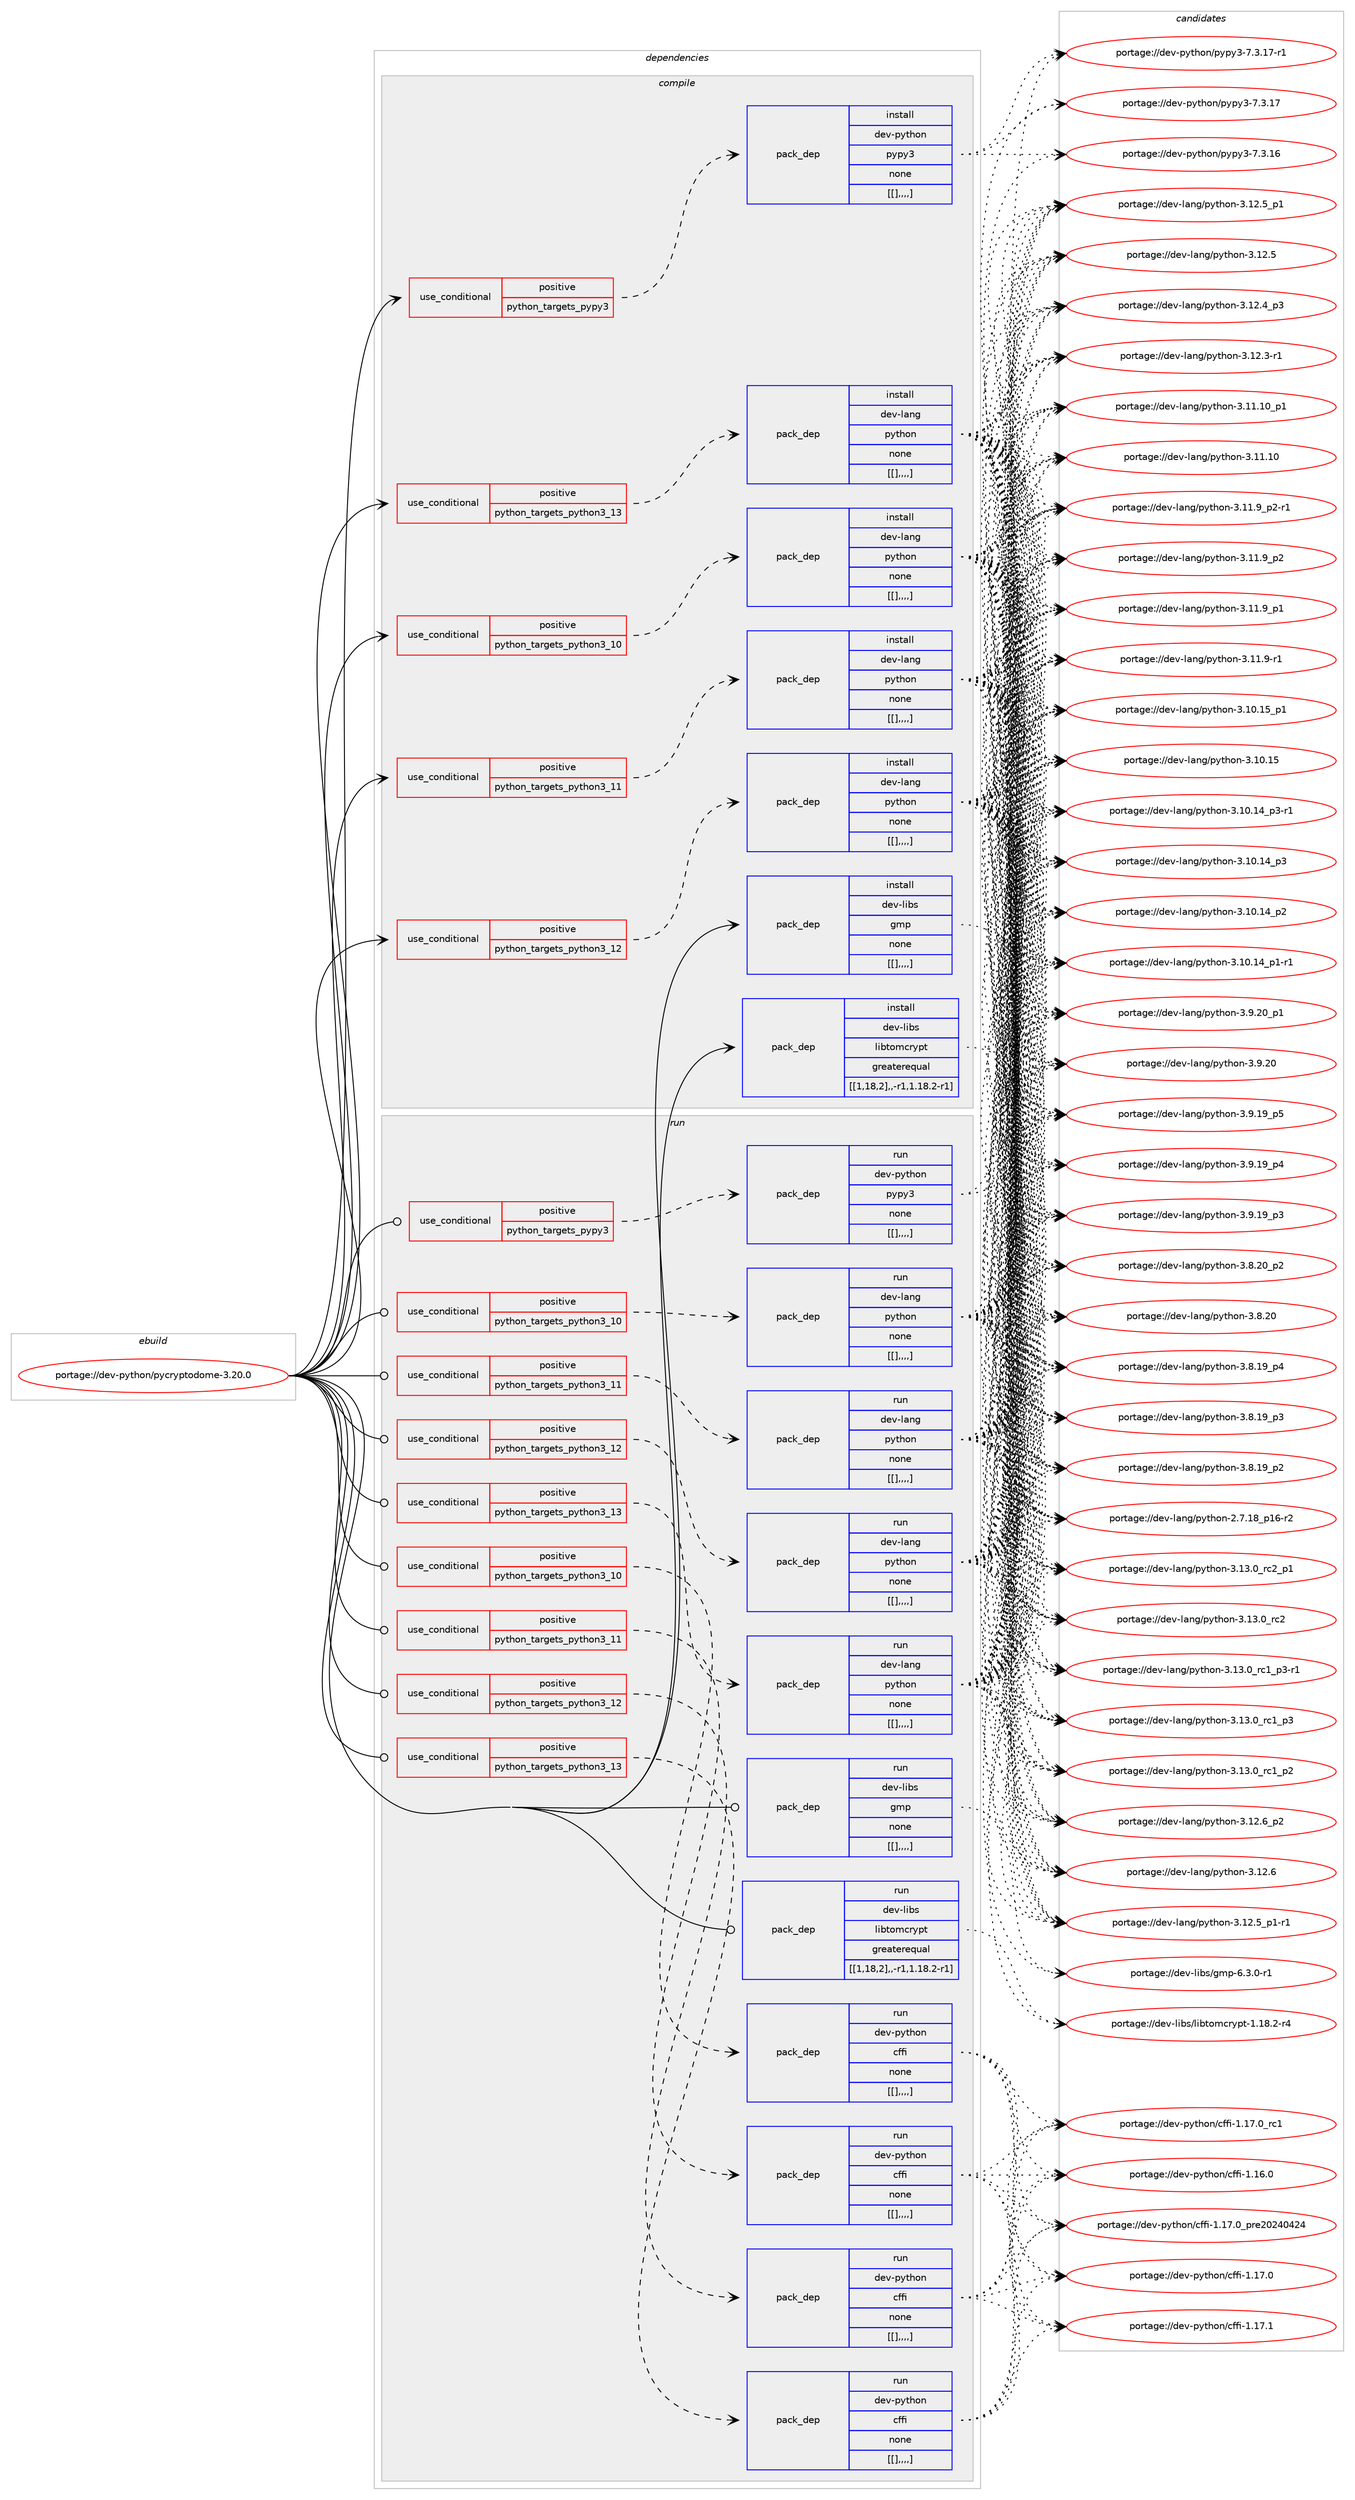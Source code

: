 digraph prolog {

# *************
# Graph options
# *************

newrank=true;
concentrate=true;
compound=true;
graph [rankdir=LR,fontname=Helvetica,fontsize=10,ranksep=1.5];#, ranksep=2.5, nodesep=0.2];
edge  [arrowhead=vee];
node  [fontname=Helvetica,fontsize=10];

# **********
# The ebuild
# **********

subgraph cluster_leftcol {
color=gray;
label=<<i>ebuild</i>>;
id [label="portage://dev-python/pycryptodome-3.20.0", color=red, width=4, href="../dev-python/pycryptodome-3.20.0.svg"];
}

# ****************
# The dependencies
# ****************

subgraph cluster_midcol {
color=gray;
label=<<i>dependencies</i>>;
subgraph cluster_compile {
fillcolor="#eeeeee";
style=filled;
label=<<i>compile</i>>;
subgraph cond38109 {
dependency158478 [label=<<TABLE BORDER="0" CELLBORDER="1" CELLSPACING="0" CELLPADDING="4"><TR><TD ROWSPAN="3" CELLPADDING="10">use_conditional</TD></TR><TR><TD>positive</TD></TR><TR><TD>python_targets_pypy3</TD></TR></TABLE>>, shape=none, color=red];
subgraph pack119152 {
dependency158479 [label=<<TABLE BORDER="0" CELLBORDER="1" CELLSPACING="0" CELLPADDING="4" WIDTH="220"><TR><TD ROWSPAN="6" CELLPADDING="30">pack_dep</TD></TR><TR><TD WIDTH="110">install</TD></TR><TR><TD>dev-python</TD></TR><TR><TD>pypy3</TD></TR><TR><TD>none</TD></TR><TR><TD>[[],,,,]</TD></TR></TABLE>>, shape=none, color=blue];
}
dependency158478:e -> dependency158479:w [weight=20,style="dashed",arrowhead="vee"];
}
id:e -> dependency158478:w [weight=20,style="solid",arrowhead="vee"];
subgraph cond38110 {
dependency158480 [label=<<TABLE BORDER="0" CELLBORDER="1" CELLSPACING="0" CELLPADDING="4"><TR><TD ROWSPAN="3" CELLPADDING="10">use_conditional</TD></TR><TR><TD>positive</TD></TR><TR><TD>python_targets_python3_10</TD></TR></TABLE>>, shape=none, color=red];
subgraph pack119153 {
dependency158481 [label=<<TABLE BORDER="0" CELLBORDER="1" CELLSPACING="0" CELLPADDING="4" WIDTH="220"><TR><TD ROWSPAN="6" CELLPADDING="30">pack_dep</TD></TR><TR><TD WIDTH="110">install</TD></TR><TR><TD>dev-lang</TD></TR><TR><TD>python</TD></TR><TR><TD>none</TD></TR><TR><TD>[[],,,,]</TD></TR></TABLE>>, shape=none, color=blue];
}
dependency158480:e -> dependency158481:w [weight=20,style="dashed",arrowhead="vee"];
}
id:e -> dependency158480:w [weight=20,style="solid",arrowhead="vee"];
subgraph cond38111 {
dependency158482 [label=<<TABLE BORDER="0" CELLBORDER="1" CELLSPACING="0" CELLPADDING="4"><TR><TD ROWSPAN="3" CELLPADDING="10">use_conditional</TD></TR><TR><TD>positive</TD></TR><TR><TD>python_targets_python3_11</TD></TR></TABLE>>, shape=none, color=red];
subgraph pack119154 {
dependency158483 [label=<<TABLE BORDER="0" CELLBORDER="1" CELLSPACING="0" CELLPADDING="4" WIDTH="220"><TR><TD ROWSPAN="6" CELLPADDING="30">pack_dep</TD></TR><TR><TD WIDTH="110">install</TD></TR><TR><TD>dev-lang</TD></TR><TR><TD>python</TD></TR><TR><TD>none</TD></TR><TR><TD>[[],,,,]</TD></TR></TABLE>>, shape=none, color=blue];
}
dependency158482:e -> dependency158483:w [weight=20,style="dashed",arrowhead="vee"];
}
id:e -> dependency158482:w [weight=20,style="solid",arrowhead="vee"];
subgraph cond38112 {
dependency158484 [label=<<TABLE BORDER="0" CELLBORDER="1" CELLSPACING="0" CELLPADDING="4"><TR><TD ROWSPAN="3" CELLPADDING="10">use_conditional</TD></TR><TR><TD>positive</TD></TR><TR><TD>python_targets_python3_12</TD></TR></TABLE>>, shape=none, color=red];
subgraph pack119155 {
dependency158485 [label=<<TABLE BORDER="0" CELLBORDER="1" CELLSPACING="0" CELLPADDING="4" WIDTH="220"><TR><TD ROWSPAN="6" CELLPADDING="30">pack_dep</TD></TR><TR><TD WIDTH="110">install</TD></TR><TR><TD>dev-lang</TD></TR><TR><TD>python</TD></TR><TR><TD>none</TD></TR><TR><TD>[[],,,,]</TD></TR></TABLE>>, shape=none, color=blue];
}
dependency158484:e -> dependency158485:w [weight=20,style="dashed",arrowhead="vee"];
}
id:e -> dependency158484:w [weight=20,style="solid",arrowhead="vee"];
subgraph cond38113 {
dependency158486 [label=<<TABLE BORDER="0" CELLBORDER="1" CELLSPACING="0" CELLPADDING="4"><TR><TD ROWSPAN="3" CELLPADDING="10">use_conditional</TD></TR><TR><TD>positive</TD></TR><TR><TD>python_targets_python3_13</TD></TR></TABLE>>, shape=none, color=red];
subgraph pack119156 {
dependency158487 [label=<<TABLE BORDER="0" CELLBORDER="1" CELLSPACING="0" CELLPADDING="4" WIDTH="220"><TR><TD ROWSPAN="6" CELLPADDING="30">pack_dep</TD></TR><TR><TD WIDTH="110">install</TD></TR><TR><TD>dev-lang</TD></TR><TR><TD>python</TD></TR><TR><TD>none</TD></TR><TR><TD>[[],,,,]</TD></TR></TABLE>>, shape=none, color=blue];
}
dependency158486:e -> dependency158487:w [weight=20,style="dashed",arrowhead="vee"];
}
id:e -> dependency158486:w [weight=20,style="solid",arrowhead="vee"];
subgraph pack119157 {
dependency158488 [label=<<TABLE BORDER="0" CELLBORDER="1" CELLSPACING="0" CELLPADDING="4" WIDTH="220"><TR><TD ROWSPAN="6" CELLPADDING="30">pack_dep</TD></TR><TR><TD WIDTH="110">install</TD></TR><TR><TD>dev-libs</TD></TR><TR><TD>gmp</TD></TR><TR><TD>none</TD></TR><TR><TD>[[],,,,]</TD></TR></TABLE>>, shape=none, color=blue];
}
id:e -> dependency158488:w [weight=20,style="solid",arrowhead="vee"];
subgraph pack119158 {
dependency158489 [label=<<TABLE BORDER="0" CELLBORDER="1" CELLSPACING="0" CELLPADDING="4" WIDTH="220"><TR><TD ROWSPAN="6" CELLPADDING="30">pack_dep</TD></TR><TR><TD WIDTH="110">install</TD></TR><TR><TD>dev-libs</TD></TR><TR><TD>libtomcrypt</TD></TR><TR><TD>greaterequal</TD></TR><TR><TD>[[1,18,2],,-r1,1.18.2-r1]</TD></TR></TABLE>>, shape=none, color=blue];
}
id:e -> dependency158489:w [weight=20,style="solid",arrowhead="vee"];
}
subgraph cluster_compileandrun {
fillcolor="#eeeeee";
style=filled;
label=<<i>compile and run</i>>;
}
subgraph cluster_run {
fillcolor="#eeeeee";
style=filled;
label=<<i>run</i>>;
subgraph cond38114 {
dependency158490 [label=<<TABLE BORDER="0" CELLBORDER="1" CELLSPACING="0" CELLPADDING="4"><TR><TD ROWSPAN="3" CELLPADDING="10">use_conditional</TD></TR><TR><TD>positive</TD></TR><TR><TD>python_targets_pypy3</TD></TR></TABLE>>, shape=none, color=red];
subgraph pack119159 {
dependency158491 [label=<<TABLE BORDER="0" CELLBORDER="1" CELLSPACING="0" CELLPADDING="4" WIDTH="220"><TR><TD ROWSPAN="6" CELLPADDING="30">pack_dep</TD></TR><TR><TD WIDTH="110">run</TD></TR><TR><TD>dev-python</TD></TR><TR><TD>pypy3</TD></TR><TR><TD>none</TD></TR><TR><TD>[[],,,,]</TD></TR></TABLE>>, shape=none, color=blue];
}
dependency158490:e -> dependency158491:w [weight=20,style="dashed",arrowhead="vee"];
}
id:e -> dependency158490:w [weight=20,style="solid",arrowhead="odot"];
subgraph cond38115 {
dependency158492 [label=<<TABLE BORDER="0" CELLBORDER="1" CELLSPACING="0" CELLPADDING="4"><TR><TD ROWSPAN="3" CELLPADDING="10">use_conditional</TD></TR><TR><TD>positive</TD></TR><TR><TD>python_targets_python3_10</TD></TR></TABLE>>, shape=none, color=red];
subgraph pack119160 {
dependency158493 [label=<<TABLE BORDER="0" CELLBORDER="1" CELLSPACING="0" CELLPADDING="4" WIDTH="220"><TR><TD ROWSPAN="6" CELLPADDING="30">pack_dep</TD></TR><TR><TD WIDTH="110">run</TD></TR><TR><TD>dev-lang</TD></TR><TR><TD>python</TD></TR><TR><TD>none</TD></TR><TR><TD>[[],,,,]</TD></TR></TABLE>>, shape=none, color=blue];
}
dependency158492:e -> dependency158493:w [weight=20,style="dashed",arrowhead="vee"];
}
id:e -> dependency158492:w [weight=20,style="solid",arrowhead="odot"];
subgraph cond38116 {
dependency158494 [label=<<TABLE BORDER="0" CELLBORDER="1" CELLSPACING="0" CELLPADDING="4"><TR><TD ROWSPAN="3" CELLPADDING="10">use_conditional</TD></TR><TR><TD>positive</TD></TR><TR><TD>python_targets_python3_10</TD></TR></TABLE>>, shape=none, color=red];
subgraph pack119161 {
dependency158495 [label=<<TABLE BORDER="0" CELLBORDER="1" CELLSPACING="0" CELLPADDING="4" WIDTH="220"><TR><TD ROWSPAN="6" CELLPADDING="30">pack_dep</TD></TR><TR><TD WIDTH="110">run</TD></TR><TR><TD>dev-python</TD></TR><TR><TD>cffi</TD></TR><TR><TD>none</TD></TR><TR><TD>[[],,,,]</TD></TR></TABLE>>, shape=none, color=blue];
}
dependency158494:e -> dependency158495:w [weight=20,style="dashed",arrowhead="vee"];
}
id:e -> dependency158494:w [weight=20,style="solid",arrowhead="odot"];
subgraph cond38117 {
dependency158496 [label=<<TABLE BORDER="0" CELLBORDER="1" CELLSPACING="0" CELLPADDING="4"><TR><TD ROWSPAN="3" CELLPADDING="10">use_conditional</TD></TR><TR><TD>positive</TD></TR><TR><TD>python_targets_python3_11</TD></TR></TABLE>>, shape=none, color=red];
subgraph pack119162 {
dependency158497 [label=<<TABLE BORDER="0" CELLBORDER="1" CELLSPACING="0" CELLPADDING="4" WIDTH="220"><TR><TD ROWSPAN="6" CELLPADDING="30">pack_dep</TD></TR><TR><TD WIDTH="110">run</TD></TR><TR><TD>dev-lang</TD></TR><TR><TD>python</TD></TR><TR><TD>none</TD></TR><TR><TD>[[],,,,]</TD></TR></TABLE>>, shape=none, color=blue];
}
dependency158496:e -> dependency158497:w [weight=20,style="dashed",arrowhead="vee"];
}
id:e -> dependency158496:w [weight=20,style="solid",arrowhead="odot"];
subgraph cond38118 {
dependency158498 [label=<<TABLE BORDER="0" CELLBORDER="1" CELLSPACING="0" CELLPADDING="4"><TR><TD ROWSPAN="3" CELLPADDING="10">use_conditional</TD></TR><TR><TD>positive</TD></TR><TR><TD>python_targets_python3_11</TD></TR></TABLE>>, shape=none, color=red];
subgraph pack119163 {
dependency158499 [label=<<TABLE BORDER="0" CELLBORDER="1" CELLSPACING="0" CELLPADDING="4" WIDTH="220"><TR><TD ROWSPAN="6" CELLPADDING="30">pack_dep</TD></TR><TR><TD WIDTH="110">run</TD></TR><TR><TD>dev-python</TD></TR><TR><TD>cffi</TD></TR><TR><TD>none</TD></TR><TR><TD>[[],,,,]</TD></TR></TABLE>>, shape=none, color=blue];
}
dependency158498:e -> dependency158499:w [weight=20,style="dashed",arrowhead="vee"];
}
id:e -> dependency158498:w [weight=20,style="solid",arrowhead="odot"];
subgraph cond38119 {
dependency158500 [label=<<TABLE BORDER="0" CELLBORDER="1" CELLSPACING="0" CELLPADDING="4"><TR><TD ROWSPAN="3" CELLPADDING="10">use_conditional</TD></TR><TR><TD>positive</TD></TR><TR><TD>python_targets_python3_12</TD></TR></TABLE>>, shape=none, color=red];
subgraph pack119164 {
dependency158501 [label=<<TABLE BORDER="0" CELLBORDER="1" CELLSPACING="0" CELLPADDING="4" WIDTH="220"><TR><TD ROWSPAN="6" CELLPADDING="30">pack_dep</TD></TR><TR><TD WIDTH="110">run</TD></TR><TR><TD>dev-lang</TD></TR><TR><TD>python</TD></TR><TR><TD>none</TD></TR><TR><TD>[[],,,,]</TD></TR></TABLE>>, shape=none, color=blue];
}
dependency158500:e -> dependency158501:w [weight=20,style="dashed",arrowhead="vee"];
}
id:e -> dependency158500:w [weight=20,style="solid",arrowhead="odot"];
subgraph cond38120 {
dependency158502 [label=<<TABLE BORDER="0" CELLBORDER="1" CELLSPACING="0" CELLPADDING="4"><TR><TD ROWSPAN="3" CELLPADDING="10">use_conditional</TD></TR><TR><TD>positive</TD></TR><TR><TD>python_targets_python3_12</TD></TR></TABLE>>, shape=none, color=red];
subgraph pack119165 {
dependency158503 [label=<<TABLE BORDER="0" CELLBORDER="1" CELLSPACING="0" CELLPADDING="4" WIDTH="220"><TR><TD ROWSPAN="6" CELLPADDING="30">pack_dep</TD></TR><TR><TD WIDTH="110">run</TD></TR><TR><TD>dev-python</TD></TR><TR><TD>cffi</TD></TR><TR><TD>none</TD></TR><TR><TD>[[],,,,]</TD></TR></TABLE>>, shape=none, color=blue];
}
dependency158502:e -> dependency158503:w [weight=20,style="dashed",arrowhead="vee"];
}
id:e -> dependency158502:w [weight=20,style="solid",arrowhead="odot"];
subgraph cond38121 {
dependency158504 [label=<<TABLE BORDER="0" CELLBORDER="1" CELLSPACING="0" CELLPADDING="4"><TR><TD ROWSPAN="3" CELLPADDING="10">use_conditional</TD></TR><TR><TD>positive</TD></TR><TR><TD>python_targets_python3_13</TD></TR></TABLE>>, shape=none, color=red];
subgraph pack119166 {
dependency158505 [label=<<TABLE BORDER="0" CELLBORDER="1" CELLSPACING="0" CELLPADDING="4" WIDTH="220"><TR><TD ROWSPAN="6" CELLPADDING="30">pack_dep</TD></TR><TR><TD WIDTH="110">run</TD></TR><TR><TD>dev-lang</TD></TR><TR><TD>python</TD></TR><TR><TD>none</TD></TR><TR><TD>[[],,,,]</TD></TR></TABLE>>, shape=none, color=blue];
}
dependency158504:e -> dependency158505:w [weight=20,style="dashed",arrowhead="vee"];
}
id:e -> dependency158504:w [weight=20,style="solid",arrowhead="odot"];
subgraph cond38122 {
dependency158506 [label=<<TABLE BORDER="0" CELLBORDER="1" CELLSPACING="0" CELLPADDING="4"><TR><TD ROWSPAN="3" CELLPADDING="10">use_conditional</TD></TR><TR><TD>positive</TD></TR><TR><TD>python_targets_python3_13</TD></TR></TABLE>>, shape=none, color=red];
subgraph pack119167 {
dependency158507 [label=<<TABLE BORDER="0" CELLBORDER="1" CELLSPACING="0" CELLPADDING="4" WIDTH="220"><TR><TD ROWSPAN="6" CELLPADDING="30">pack_dep</TD></TR><TR><TD WIDTH="110">run</TD></TR><TR><TD>dev-python</TD></TR><TR><TD>cffi</TD></TR><TR><TD>none</TD></TR><TR><TD>[[],,,,]</TD></TR></TABLE>>, shape=none, color=blue];
}
dependency158506:e -> dependency158507:w [weight=20,style="dashed",arrowhead="vee"];
}
id:e -> dependency158506:w [weight=20,style="solid",arrowhead="odot"];
subgraph pack119168 {
dependency158508 [label=<<TABLE BORDER="0" CELLBORDER="1" CELLSPACING="0" CELLPADDING="4" WIDTH="220"><TR><TD ROWSPAN="6" CELLPADDING="30">pack_dep</TD></TR><TR><TD WIDTH="110">run</TD></TR><TR><TD>dev-libs</TD></TR><TR><TD>gmp</TD></TR><TR><TD>none</TD></TR><TR><TD>[[],,,,]</TD></TR></TABLE>>, shape=none, color=blue];
}
id:e -> dependency158508:w [weight=20,style="solid",arrowhead="odot"];
subgraph pack119169 {
dependency158509 [label=<<TABLE BORDER="0" CELLBORDER="1" CELLSPACING="0" CELLPADDING="4" WIDTH="220"><TR><TD ROWSPAN="6" CELLPADDING="30">pack_dep</TD></TR><TR><TD WIDTH="110">run</TD></TR><TR><TD>dev-libs</TD></TR><TR><TD>libtomcrypt</TD></TR><TR><TD>greaterequal</TD></TR><TR><TD>[[1,18,2],,-r1,1.18.2-r1]</TD></TR></TABLE>>, shape=none, color=blue];
}
id:e -> dependency158509:w [weight=20,style="solid",arrowhead="odot"];
}
}

# **************
# The candidates
# **************

subgraph cluster_choices {
rank=same;
color=gray;
label=<<i>candidates</i>>;

subgraph choice119152 {
color=black;
nodesep=1;
choice100101118451121211161041111104711212111212151455546514649554511449 [label="portage://dev-python/pypy3-7.3.17-r1", color=red, width=4,href="../dev-python/pypy3-7.3.17-r1.svg"];
choice10010111845112121116104111110471121211121215145554651464955 [label="portage://dev-python/pypy3-7.3.17", color=red, width=4,href="../dev-python/pypy3-7.3.17.svg"];
choice10010111845112121116104111110471121211121215145554651464954 [label="portage://dev-python/pypy3-7.3.16", color=red, width=4,href="../dev-python/pypy3-7.3.16.svg"];
dependency158479:e -> choice100101118451121211161041111104711212111212151455546514649554511449:w [style=dotted,weight="100"];
dependency158479:e -> choice10010111845112121116104111110471121211121215145554651464955:w [style=dotted,weight="100"];
dependency158479:e -> choice10010111845112121116104111110471121211121215145554651464954:w [style=dotted,weight="100"];
}
subgraph choice119153 {
color=black;
nodesep=1;
choice100101118451089711010347112121116104111110455146495146489511499509511249 [label="portage://dev-lang/python-3.13.0_rc2_p1", color=red, width=4,href="../dev-lang/python-3.13.0_rc2_p1.svg"];
choice10010111845108971101034711212111610411111045514649514648951149950 [label="portage://dev-lang/python-3.13.0_rc2", color=red, width=4,href="../dev-lang/python-3.13.0_rc2.svg"];
choice1001011184510897110103471121211161041111104551464951464895114994995112514511449 [label="portage://dev-lang/python-3.13.0_rc1_p3-r1", color=red, width=4,href="../dev-lang/python-3.13.0_rc1_p3-r1.svg"];
choice100101118451089711010347112121116104111110455146495146489511499499511251 [label="portage://dev-lang/python-3.13.0_rc1_p3", color=red, width=4,href="../dev-lang/python-3.13.0_rc1_p3.svg"];
choice100101118451089711010347112121116104111110455146495146489511499499511250 [label="portage://dev-lang/python-3.13.0_rc1_p2", color=red, width=4,href="../dev-lang/python-3.13.0_rc1_p2.svg"];
choice100101118451089711010347112121116104111110455146495046549511250 [label="portage://dev-lang/python-3.12.6_p2", color=red, width=4,href="../dev-lang/python-3.12.6_p2.svg"];
choice10010111845108971101034711212111610411111045514649504654 [label="portage://dev-lang/python-3.12.6", color=red, width=4,href="../dev-lang/python-3.12.6.svg"];
choice1001011184510897110103471121211161041111104551464950465395112494511449 [label="portage://dev-lang/python-3.12.5_p1-r1", color=red, width=4,href="../dev-lang/python-3.12.5_p1-r1.svg"];
choice100101118451089711010347112121116104111110455146495046539511249 [label="portage://dev-lang/python-3.12.5_p1", color=red, width=4,href="../dev-lang/python-3.12.5_p1.svg"];
choice10010111845108971101034711212111610411111045514649504653 [label="portage://dev-lang/python-3.12.5", color=red, width=4,href="../dev-lang/python-3.12.5.svg"];
choice100101118451089711010347112121116104111110455146495046529511251 [label="portage://dev-lang/python-3.12.4_p3", color=red, width=4,href="../dev-lang/python-3.12.4_p3.svg"];
choice100101118451089711010347112121116104111110455146495046514511449 [label="portage://dev-lang/python-3.12.3-r1", color=red, width=4,href="../dev-lang/python-3.12.3-r1.svg"];
choice10010111845108971101034711212111610411111045514649494649489511249 [label="portage://dev-lang/python-3.11.10_p1", color=red, width=4,href="../dev-lang/python-3.11.10_p1.svg"];
choice1001011184510897110103471121211161041111104551464949464948 [label="portage://dev-lang/python-3.11.10", color=red, width=4,href="../dev-lang/python-3.11.10.svg"];
choice1001011184510897110103471121211161041111104551464949465795112504511449 [label="portage://dev-lang/python-3.11.9_p2-r1", color=red, width=4,href="../dev-lang/python-3.11.9_p2-r1.svg"];
choice100101118451089711010347112121116104111110455146494946579511250 [label="portage://dev-lang/python-3.11.9_p2", color=red, width=4,href="../dev-lang/python-3.11.9_p2.svg"];
choice100101118451089711010347112121116104111110455146494946579511249 [label="portage://dev-lang/python-3.11.9_p1", color=red, width=4,href="../dev-lang/python-3.11.9_p1.svg"];
choice100101118451089711010347112121116104111110455146494946574511449 [label="portage://dev-lang/python-3.11.9-r1", color=red, width=4,href="../dev-lang/python-3.11.9-r1.svg"];
choice10010111845108971101034711212111610411111045514649484649539511249 [label="portage://dev-lang/python-3.10.15_p1", color=red, width=4,href="../dev-lang/python-3.10.15_p1.svg"];
choice1001011184510897110103471121211161041111104551464948464953 [label="portage://dev-lang/python-3.10.15", color=red, width=4,href="../dev-lang/python-3.10.15.svg"];
choice100101118451089711010347112121116104111110455146494846495295112514511449 [label="portage://dev-lang/python-3.10.14_p3-r1", color=red, width=4,href="../dev-lang/python-3.10.14_p3-r1.svg"];
choice10010111845108971101034711212111610411111045514649484649529511251 [label="portage://dev-lang/python-3.10.14_p3", color=red, width=4,href="../dev-lang/python-3.10.14_p3.svg"];
choice10010111845108971101034711212111610411111045514649484649529511250 [label="portage://dev-lang/python-3.10.14_p2", color=red, width=4,href="../dev-lang/python-3.10.14_p2.svg"];
choice100101118451089711010347112121116104111110455146494846495295112494511449 [label="portage://dev-lang/python-3.10.14_p1-r1", color=red, width=4,href="../dev-lang/python-3.10.14_p1-r1.svg"];
choice100101118451089711010347112121116104111110455146574650489511249 [label="portage://dev-lang/python-3.9.20_p1", color=red, width=4,href="../dev-lang/python-3.9.20_p1.svg"];
choice10010111845108971101034711212111610411111045514657465048 [label="portage://dev-lang/python-3.9.20", color=red, width=4,href="../dev-lang/python-3.9.20.svg"];
choice100101118451089711010347112121116104111110455146574649579511253 [label="portage://dev-lang/python-3.9.19_p5", color=red, width=4,href="../dev-lang/python-3.9.19_p5.svg"];
choice100101118451089711010347112121116104111110455146574649579511252 [label="portage://dev-lang/python-3.9.19_p4", color=red, width=4,href="../dev-lang/python-3.9.19_p4.svg"];
choice100101118451089711010347112121116104111110455146574649579511251 [label="portage://dev-lang/python-3.9.19_p3", color=red, width=4,href="../dev-lang/python-3.9.19_p3.svg"];
choice100101118451089711010347112121116104111110455146564650489511250 [label="portage://dev-lang/python-3.8.20_p2", color=red, width=4,href="../dev-lang/python-3.8.20_p2.svg"];
choice10010111845108971101034711212111610411111045514656465048 [label="portage://dev-lang/python-3.8.20", color=red, width=4,href="../dev-lang/python-3.8.20.svg"];
choice100101118451089711010347112121116104111110455146564649579511252 [label="portage://dev-lang/python-3.8.19_p4", color=red, width=4,href="../dev-lang/python-3.8.19_p4.svg"];
choice100101118451089711010347112121116104111110455146564649579511251 [label="portage://dev-lang/python-3.8.19_p3", color=red, width=4,href="../dev-lang/python-3.8.19_p3.svg"];
choice100101118451089711010347112121116104111110455146564649579511250 [label="portage://dev-lang/python-3.8.19_p2", color=red, width=4,href="../dev-lang/python-3.8.19_p2.svg"];
choice100101118451089711010347112121116104111110455046554649569511249544511450 [label="portage://dev-lang/python-2.7.18_p16-r2", color=red, width=4,href="../dev-lang/python-2.7.18_p16-r2.svg"];
dependency158481:e -> choice100101118451089711010347112121116104111110455146495146489511499509511249:w [style=dotted,weight="100"];
dependency158481:e -> choice10010111845108971101034711212111610411111045514649514648951149950:w [style=dotted,weight="100"];
dependency158481:e -> choice1001011184510897110103471121211161041111104551464951464895114994995112514511449:w [style=dotted,weight="100"];
dependency158481:e -> choice100101118451089711010347112121116104111110455146495146489511499499511251:w [style=dotted,weight="100"];
dependency158481:e -> choice100101118451089711010347112121116104111110455146495146489511499499511250:w [style=dotted,weight="100"];
dependency158481:e -> choice100101118451089711010347112121116104111110455146495046549511250:w [style=dotted,weight="100"];
dependency158481:e -> choice10010111845108971101034711212111610411111045514649504654:w [style=dotted,weight="100"];
dependency158481:e -> choice1001011184510897110103471121211161041111104551464950465395112494511449:w [style=dotted,weight="100"];
dependency158481:e -> choice100101118451089711010347112121116104111110455146495046539511249:w [style=dotted,weight="100"];
dependency158481:e -> choice10010111845108971101034711212111610411111045514649504653:w [style=dotted,weight="100"];
dependency158481:e -> choice100101118451089711010347112121116104111110455146495046529511251:w [style=dotted,weight="100"];
dependency158481:e -> choice100101118451089711010347112121116104111110455146495046514511449:w [style=dotted,weight="100"];
dependency158481:e -> choice10010111845108971101034711212111610411111045514649494649489511249:w [style=dotted,weight="100"];
dependency158481:e -> choice1001011184510897110103471121211161041111104551464949464948:w [style=dotted,weight="100"];
dependency158481:e -> choice1001011184510897110103471121211161041111104551464949465795112504511449:w [style=dotted,weight="100"];
dependency158481:e -> choice100101118451089711010347112121116104111110455146494946579511250:w [style=dotted,weight="100"];
dependency158481:e -> choice100101118451089711010347112121116104111110455146494946579511249:w [style=dotted,weight="100"];
dependency158481:e -> choice100101118451089711010347112121116104111110455146494946574511449:w [style=dotted,weight="100"];
dependency158481:e -> choice10010111845108971101034711212111610411111045514649484649539511249:w [style=dotted,weight="100"];
dependency158481:e -> choice1001011184510897110103471121211161041111104551464948464953:w [style=dotted,weight="100"];
dependency158481:e -> choice100101118451089711010347112121116104111110455146494846495295112514511449:w [style=dotted,weight="100"];
dependency158481:e -> choice10010111845108971101034711212111610411111045514649484649529511251:w [style=dotted,weight="100"];
dependency158481:e -> choice10010111845108971101034711212111610411111045514649484649529511250:w [style=dotted,weight="100"];
dependency158481:e -> choice100101118451089711010347112121116104111110455146494846495295112494511449:w [style=dotted,weight="100"];
dependency158481:e -> choice100101118451089711010347112121116104111110455146574650489511249:w [style=dotted,weight="100"];
dependency158481:e -> choice10010111845108971101034711212111610411111045514657465048:w [style=dotted,weight="100"];
dependency158481:e -> choice100101118451089711010347112121116104111110455146574649579511253:w [style=dotted,weight="100"];
dependency158481:e -> choice100101118451089711010347112121116104111110455146574649579511252:w [style=dotted,weight="100"];
dependency158481:e -> choice100101118451089711010347112121116104111110455146574649579511251:w [style=dotted,weight="100"];
dependency158481:e -> choice100101118451089711010347112121116104111110455146564650489511250:w [style=dotted,weight="100"];
dependency158481:e -> choice10010111845108971101034711212111610411111045514656465048:w [style=dotted,weight="100"];
dependency158481:e -> choice100101118451089711010347112121116104111110455146564649579511252:w [style=dotted,weight="100"];
dependency158481:e -> choice100101118451089711010347112121116104111110455146564649579511251:w [style=dotted,weight="100"];
dependency158481:e -> choice100101118451089711010347112121116104111110455146564649579511250:w [style=dotted,weight="100"];
dependency158481:e -> choice100101118451089711010347112121116104111110455046554649569511249544511450:w [style=dotted,weight="100"];
}
subgraph choice119154 {
color=black;
nodesep=1;
choice100101118451089711010347112121116104111110455146495146489511499509511249 [label="portage://dev-lang/python-3.13.0_rc2_p1", color=red, width=4,href="../dev-lang/python-3.13.0_rc2_p1.svg"];
choice10010111845108971101034711212111610411111045514649514648951149950 [label="portage://dev-lang/python-3.13.0_rc2", color=red, width=4,href="../dev-lang/python-3.13.0_rc2.svg"];
choice1001011184510897110103471121211161041111104551464951464895114994995112514511449 [label="portage://dev-lang/python-3.13.0_rc1_p3-r1", color=red, width=4,href="../dev-lang/python-3.13.0_rc1_p3-r1.svg"];
choice100101118451089711010347112121116104111110455146495146489511499499511251 [label="portage://dev-lang/python-3.13.0_rc1_p3", color=red, width=4,href="../dev-lang/python-3.13.0_rc1_p3.svg"];
choice100101118451089711010347112121116104111110455146495146489511499499511250 [label="portage://dev-lang/python-3.13.0_rc1_p2", color=red, width=4,href="../dev-lang/python-3.13.0_rc1_p2.svg"];
choice100101118451089711010347112121116104111110455146495046549511250 [label="portage://dev-lang/python-3.12.6_p2", color=red, width=4,href="../dev-lang/python-3.12.6_p2.svg"];
choice10010111845108971101034711212111610411111045514649504654 [label="portage://dev-lang/python-3.12.6", color=red, width=4,href="../dev-lang/python-3.12.6.svg"];
choice1001011184510897110103471121211161041111104551464950465395112494511449 [label="portage://dev-lang/python-3.12.5_p1-r1", color=red, width=4,href="../dev-lang/python-3.12.5_p1-r1.svg"];
choice100101118451089711010347112121116104111110455146495046539511249 [label="portage://dev-lang/python-3.12.5_p1", color=red, width=4,href="../dev-lang/python-3.12.5_p1.svg"];
choice10010111845108971101034711212111610411111045514649504653 [label="portage://dev-lang/python-3.12.5", color=red, width=4,href="../dev-lang/python-3.12.5.svg"];
choice100101118451089711010347112121116104111110455146495046529511251 [label="portage://dev-lang/python-3.12.4_p3", color=red, width=4,href="../dev-lang/python-3.12.4_p3.svg"];
choice100101118451089711010347112121116104111110455146495046514511449 [label="portage://dev-lang/python-3.12.3-r1", color=red, width=4,href="../dev-lang/python-3.12.3-r1.svg"];
choice10010111845108971101034711212111610411111045514649494649489511249 [label="portage://dev-lang/python-3.11.10_p1", color=red, width=4,href="../dev-lang/python-3.11.10_p1.svg"];
choice1001011184510897110103471121211161041111104551464949464948 [label="portage://dev-lang/python-3.11.10", color=red, width=4,href="../dev-lang/python-3.11.10.svg"];
choice1001011184510897110103471121211161041111104551464949465795112504511449 [label="portage://dev-lang/python-3.11.9_p2-r1", color=red, width=4,href="../dev-lang/python-3.11.9_p2-r1.svg"];
choice100101118451089711010347112121116104111110455146494946579511250 [label="portage://dev-lang/python-3.11.9_p2", color=red, width=4,href="../dev-lang/python-3.11.9_p2.svg"];
choice100101118451089711010347112121116104111110455146494946579511249 [label="portage://dev-lang/python-3.11.9_p1", color=red, width=4,href="../dev-lang/python-3.11.9_p1.svg"];
choice100101118451089711010347112121116104111110455146494946574511449 [label="portage://dev-lang/python-3.11.9-r1", color=red, width=4,href="../dev-lang/python-3.11.9-r1.svg"];
choice10010111845108971101034711212111610411111045514649484649539511249 [label="portage://dev-lang/python-3.10.15_p1", color=red, width=4,href="../dev-lang/python-3.10.15_p1.svg"];
choice1001011184510897110103471121211161041111104551464948464953 [label="portage://dev-lang/python-3.10.15", color=red, width=4,href="../dev-lang/python-3.10.15.svg"];
choice100101118451089711010347112121116104111110455146494846495295112514511449 [label="portage://dev-lang/python-3.10.14_p3-r1", color=red, width=4,href="../dev-lang/python-3.10.14_p3-r1.svg"];
choice10010111845108971101034711212111610411111045514649484649529511251 [label="portage://dev-lang/python-3.10.14_p3", color=red, width=4,href="../dev-lang/python-3.10.14_p3.svg"];
choice10010111845108971101034711212111610411111045514649484649529511250 [label="portage://dev-lang/python-3.10.14_p2", color=red, width=4,href="../dev-lang/python-3.10.14_p2.svg"];
choice100101118451089711010347112121116104111110455146494846495295112494511449 [label="portage://dev-lang/python-3.10.14_p1-r1", color=red, width=4,href="../dev-lang/python-3.10.14_p1-r1.svg"];
choice100101118451089711010347112121116104111110455146574650489511249 [label="portage://dev-lang/python-3.9.20_p1", color=red, width=4,href="../dev-lang/python-3.9.20_p1.svg"];
choice10010111845108971101034711212111610411111045514657465048 [label="portage://dev-lang/python-3.9.20", color=red, width=4,href="../dev-lang/python-3.9.20.svg"];
choice100101118451089711010347112121116104111110455146574649579511253 [label="portage://dev-lang/python-3.9.19_p5", color=red, width=4,href="../dev-lang/python-3.9.19_p5.svg"];
choice100101118451089711010347112121116104111110455146574649579511252 [label="portage://dev-lang/python-3.9.19_p4", color=red, width=4,href="../dev-lang/python-3.9.19_p4.svg"];
choice100101118451089711010347112121116104111110455146574649579511251 [label="portage://dev-lang/python-3.9.19_p3", color=red, width=4,href="../dev-lang/python-3.9.19_p3.svg"];
choice100101118451089711010347112121116104111110455146564650489511250 [label="portage://dev-lang/python-3.8.20_p2", color=red, width=4,href="../dev-lang/python-3.8.20_p2.svg"];
choice10010111845108971101034711212111610411111045514656465048 [label="portage://dev-lang/python-3.8.20", color=red, width=4,href="../dev-lang/python-3.8.20.svg"];
choice100101118451089711010347112121116104111110455146564649579511252 [label="portage://dev-lang/python-3.8.19_p4", color=red, width=4,href="../dev-lang/python-3.8.19_p4.svg"];
choice100101118451089711010347112121116104111110455146564649579511251 [label="portage://dev-lang/python-3.8.19_p3", color=red, width=4,href="../dev-lang/python-3.8.19_p3.svg"];
choice100101118451089711010347112121116104111110455146564649579511250 [label="portage://dev-lang/python-3.8.19_p2", color=red, width=4,href="../dev-lang/python-3.8.19_p2.svg"];
choice100101118451089711010347112121116104111110455046554649569511249544511450 [label="portage://dev-lang/python-2.7.18_p16-r2", color=red, width=4,href="../dev-lang/python-2.7.18_p16-r2.svg"];
dependency158483:e -> choice100101118451089711010347112121116104111110455146495146489511499509511249:w [style=dotted,weight="100"];
dependency158483:e -> choice10010111845108971101034711212111610411111045514649514648951149950:w [style=dotted,weight="100"];
dependency158483:e -> choice1001011184510897110103471121211161041111104551464951464895114994995112514511449:w [style=dotted,weight="100"];
dependency158483:e -> choice100101118451089711010347112121116104111110455146495146489511499499511251:w [style=dotted,weight="100"];
dependency158483:e -> choice100101118451089711010347112121116104111110455146495146489511499499511250:w [style=dotted,weight="100"];
dependency158483:e -> choice100101118451089711010347112121116104111110455146495046549511250:w [style=dotted,weight="100"];
dependency158483:e -> choice10010111845108971101034711212111610411111045514649504654:w [style=dotted,weight="100"];
dependency158483:e -> choice1001011184510897110103471121211161041111104551464950465395112494511449:w [style=dotted,weight="100"];
dependency158483:e -> choice100101118451089711010347112121116104111110455146495046539511249:w [style=dotted,weight="100"];
dependency158483:e -> choice10010111845108971101034711212111610411111045514649504653:w [style=dotted,weight="100"];
dependency158483:e -> choice100101118451089711010347112121116104111110455146495046529511251:w [style=dotted,weight="100"];
dependency158483:e -> choice100101118451089711010347112121116104111110455146495046514511449:w [style=dotted,weight="100"];
dependency158483:e -> choice10010111845108971101034711212111610411111045514649494649489511249:w [style=dotted,weight="100"];
dependency158483:e -> choice1001011184510897110103471121211161041111104551464949464948:w [style=dotted,weight="100"];
dependency158483:e -> choice1001011184510897110103471121211161041111104551464949465795112504511449:w [style=dotted,weight="100"];
dependency158483:e -> choice100101118451089711010347112121116104111110455146494946579511250:w [style=dotted,weight="100"];
dependency158483:e -> choice100101118451089711010347112121116104111110455146494946579511249:w [style=dotted,weight="100"];
dependency158483:e -> choice100101118451089711010347112121116104111110455146494946574511449:w [style=dotted,weight="100"];
dependency158483:e -> choice10010111845108971101034711212111610411111045514649484649539511249:w [style=dotted,weight="100"];
dependency158483:e -> choice1001011184510897110103471121211161041111104551464948464953:w [style=dotted,weight="100"];
dependency158483:e -> choice100101118451089711010347112121116104111110455146494846495295112514511449:w [style=dotted,weight="100"];
dependency158483:e -> choice10010111845108971101034711212111610411111045514649484649529511251:w [style=dotted,weight="100"];
dependency158483:e -> choice10010111845108971101034711212111610411111045514649484649529511250:w [style=dotted,weight="100"];
dependency158483:e -> choice100101118451089711010347112121116104111110455146494846495295112494511449:w [style=dotted,weight="100"];
dependency158483:e -> choice100101118451089711010347112121116104111110455146574650489511249:w [style=dotted,weight="100"];
dependency158483:e -> choice10010111845108971101034711212111610411111045514657465048:w [style=dotted,weight="100"];
dependency158483:e -> choice100101118451089711010347112121116104111110455146574649579511253:w [style=dotted,weight="100"];
dependency158483:e -> choice100101118451089711010347112121116104111110455146574649579511252:w [style=dotted,weight="100"];
dependency158483:e -> choice100101118451089711010347112121116104111110455146574649579511251:w [style=dotted,weight="100"];
dependency158483:e -> choice100101118451089711010347112121116104111110455146564650489511250:w [style=dotted,weight="100"];
dependency158483:e -> choice10010111845108971101034711212111610411111045514656465048:w [style=dotted,weight="100"];
dependency158483:e -> choice100101118451089711010347112121116104111110455146564649579511252:w [style=dotted,weight="100"];
dependency158483:e -> choice100101118451089711010347112121116104111110455146564649579511251:w [style=dotted,weight="100"];
dependency158483:e -> choice100101118451089711010347112121116104111110455146564649579511250:w [style=dotted,weight="100"];
dependency158483:e -> choice100101118451089711010347112121116104111110455046554649569511249544511450:w [style=dotted,weight="100"];
}
subgraph choice119155 {
color=black;
nodesep=1;
choice100101118451089711010347112121116104111110455146495146489511499509511249 [label="portage://dev-lang/python-3.13.0_rc2_p1", color=red, width=4,href="../dev-lang/python-3.13.0_rc2_p1.svg"];
choice10010111845108971101034711212111610411111045514649514648951149950 [label="portage://dev-lang/python-3.13.0_rc2", color=red, width=4,href="../dev-lang/python-3.13.0_rc2.svg"];
choice1001011184510897110103471121211161041111104551464951464895114994995112514511449 [label="portage://dev-lang/python-3.13.0_rc1_p3-r1", color=red, width=4,href="../dev-lang/python-3.13.0_rc1_p3-r1.svg"];
choice100101118451089711010347112121116104111110455146495146489511499499511251 [label="portage://dev-lang/python-3.13.0_rc1_p3", color=red, width=4,href="../dev-lang/python-3.13.0_rc1_p3.svg"];
choice100101118451089711010347112121116104111110455146495146489511499499511250 [label="portage://dev-lang/python-3.13.0_rc1_p2", color=red, width=4,href="../dev-lang/python-3.13.0_rc1_p2.svg"];
choice100101118451089711010347112121116104111110455146495046549511250 [label="portage://dev-lang/python-3.12.6_p2", color=red, width=4,href="../dev-lang/python-3.12.6_p2.svg"];
choice10010111845108971101034711212111610411111045514649504654 [label="portage://dev-lang/python-3.12.6", color=red, width=4,href="../dev-lang/python-3.12.6.svg"];
choice1001011184510897110103471121211161041111104551464950465395112494511449 [label="portage://dev-lang/python-3.12.5_p1-r1", color=red, width=4,href="../dev-lang/python-3.12.5_p1-r1.svg"];
choice100101118451089711010347112121116104111110455146495046539511249 [label="portage://dev-lang/python-3.12.5_p1", color=red, width=4,href="../dev-lang/python-3.12.5_p1.svg"];
choice10010111845108971101034711212111610411111045514649504653 [label="portage://dev-lang/python-3.12.5", color=red, width=4,href="../dev-lang/python-3.12.5.svg"];
choice100101118451089711010347112121116104111110455146495046529511251 [label="portage://dev-lang/python-3.12.4_p3", color=red, width=4,href="../dev-lang/python-3.12.4_p3.svg"];
choice100101118451089711010347112121116104111110455146495046514511449 [label="portage://dev-lang/python-3.12.3-r1", color=red, width=4,href="../dev-lang/python-3.12.3-r1.svg"];
choice10010111845108971101034711212111610411111045514649494649489511249 [label="portage://dev-lang/python-3.11.10_p1", color=red, width=4,href="../dev-lang/python-3.11.10_p1.svg"];
choice1001011184510897110103471121211161041111104551464949464948 [label="portage://dev-lang/python-3.11.10", color=red, width=4,href="../dev-lang/python-3.11.10.svg"];
choice1001011184510897110103471121211161041111104551464949465795112504511449 [label="portage://dev-lang/python-3.11.9_p2-r1", color=red, width=4,href="../dev-lang/python-3.11.9_p2-r1.svg"];
choice100101118451089711010347112121116104111110455146494946579511250 [label="portage://dev-lang/python-3.11.9_p2", color=red, width=4,href="../dev-lang/python-3.11.9_p2.svg"];
choice100101118451089711010347112121116104111110455146494946579511249 [label="portage://dev-lang/python-3.11.9_p1", color=red, width=4,href="../dev-lang/python-3.11.9_p1.svg"];
choice100101118451089711010347112121116104111110455146494946574511449 [label="portage://dev-lang/python-3.11.9-r1", color=red, width=4,href="../dev-lang/python-3.11.9-r1.svg"];
choice10010111845108971101034711212111610411111045514649484649539511249 [label="portage://dev-lang/python-3.10.15_p1", color=red, width=4,href="../dev-lang/python-3.10.15_p1.svg"];
choice1001011184510897110103471121211161041111104551464948464953 [label="portage://dev-lang/python-3.10.15", color=red, width=4,href="../dev-lang/python-3.10.15.svg"];
choice100101118451089711010347112121116104111110455146494846495295112514511449 [label="portage://dev-lang/python-3.10.14_p3-r1", color=red, width=4,href="../dev-lang/python-3.10.14_p3-r1.svg"];
choice10010111845108971101034711212111610411111045514649484649529511251 [label="portage://dev-lang/python-3.10.14_p3", color=red, width=4,href="../dev-lang/python-3.10.14_p3.svg"];
choice10010111845108971101034711212111610411111045514649484649529511250 [label="portage://dev-lang/python-3.10.14_p2", color=red, width=4,href="../dev-lang/python-3.10.14_p2.svg"];
choice100101118451089711010347112121116104111110455146494846495295112494511449 [label="portage://dev-lang/python-3.10.14_p1-r1", color=red, width=4,href="../dev-lang/python-3.10.14_p1-r1.svg"];
choice100101118451089711010347112121116104111110455146574650489511249 [label="portage://dev-lang/python-3.9.20_p1", color=red, width=4,href="../dev-lang/python-3.9.20_p1.svg"];
choice10010111845108971101034711212111610411111045514657465048 [label="portage://dev-lang/python-3.9.20", color=red, width=4,href="../dev-lang/python-3.9.20.svg"];
choice100101118451089711010347112121116104111110455146574649579511253 [label="portage://dev-lang/python-3.9.19_p5", color=red, width=4,href="../dev-lang/python-3.9.19_p5.svg"];
choice100101118451089711010347112121116104111110455146574649579511252 [label="portage://dev-lang/python-3.9.19_p4", color=red, width=4,href="../dev-lang/python-3.9.19_p4.svg"];
choice100101118451089711010347112121116104111110455146574649579511251 [label="portage://dev-lang/python-3.9.19_p3", color=red, width=4,href="../dev-lang/python-3.9.19_p3.svg"];
choice100101118451089711010347112121116104111110455146564650489511250 [label="portage://dev-lang/python-3.8.20_p2", color=red, width=4,href="../dev-lang/python-3.8.20_p2.svg"];
choice10010111845108971101034711212111610411111045514656465048 [label="portage://dev-lang/python-3.8.20", color=red, width=4,href="../dev-lang/python-3.8.20.svg"];
choice100101118451089711010347112121116104111110455146564649579511252 [label="portage://dev-lang/python-3.8.19_p4", color=red, width=4,href="../dev-lang/python-3.8.19_p4.svg"];
choice100101118451089711010347112121116104111110455146564649579511251 [label="portage://dev-lang/python-3.8.19_p3", color=red, width=4,href="../dev-lang/python-3.8.19_p3.svg"];
choice100101118451089711010347112121116104111110455146564649579511250 [label="portage://dev-lang/python-3.8.19_p2", color=red, width=4,href="../dev-lang/python-3.8.19_p2.svg"];
choice100101118451089711010347112121116104111110455046554649569511249544511450 [label="portage://dev-lang/python-2.7.18_p16-r2", color=red, width=4,href="../dev-lang/python-2.7.18_p16-r2.svg"];
dependency158485:e -> choice100101118451089711010347112121116104111110455146495146489511499509511249:w [style=dotted,weight="100"];
dependency158485:e -> choice10010111845108971101034711212111610411111045514649514648951149950:w [style=dotted,weight="100"];
dependency158485:e -> choice1001011184510897110103471121211161041111104551464951464895114994995112514511449:w [style=dotted,weight="100"];
dependency158485:e -> choice100101118451089711010347112121116104111110455146495146489511499499511251:w [style=dotted,weight="100"];
dependency158485:e -> choice100101118451089711010347112121116104111110455146495146489511499499511250:w [style=dotted,weight="100"];
dependency158485:e -> choice100101118451089711010347112121116104111110455146495046549511250:w [style=dotted,weight="100"];
dependency158485:e -> choice10010111845108971101034711212111610411111045514649504654:w [style=dotted,weight="100"];
dependency158485:e -> choice1001011184510897110103471121211161041111104551464950465395112494511449:w [style=dotted,weight="100"];
dependency158485:e -> choice100101118451089711010347112121116104111110455146495046539511249:w [style=dotted,weight="100"];
dependency158485:e -> choice10010111845108971101034711212111610411111045514649504653:w [style=dotted,weight="100"];
dependency158485:e -> choice100101118451089711010347112121116104111110455146495046529511251:w [style=dotted,weight="100"];
dependency158485:e -> choice100101118451089711010347112121116104111110455146495046514511449:w [style=dotted,weight="100"];
dependency158485:e -> choice10010111845108971101034711212111610411111045514649494649489511249:w [style=dotted,weight="100"];
dependency158485:e -> choice1001011184510897110103471121211161041111104551464949464948:w [style=dotted,weight="100"];
dependency158485:e -> choice1001011184510897110103471121211161041111104551464949465795112504511449:w [style=dotted,weight="100"];
dependency158485:e -> choice100101118451089711010347112121116104111110455146494946579511250:w [style=dotted,weight="100"];
dependency158485:e -> choice100101118451089711010347112121116104111110455146494946579511249:w [style=dotted,weight="100"];
dependency158485:e -> choice100101118451089711010347112121116104111110455146494946574511449:w [style=dotted,weight="100"];
dependency158485:e -> choice10010111845108971101034711212111610411111045514649484649539511249:w [style=dotted,weight="100"];
dependency158485:e -> choice1001011184510897110103471121211161041111104551464948464953:w [style=dotted,weight="100"];
dependency158485:e -> choice100101118451089711010347112121116104111110455146494846495295112514511449:w [style=dotted,weight="100"];
dependency158485:e -> choice10010111845108971101034711212111610411111045514649484649529511251:w [style=dotted,weight="100"];
dependency158485:e -> choice10010111845108971101034711212111610411111045514649484649529511250:w [style=dotted,weight="100"];
dependency158485:e -> choice100101118451089711010347112121116104111110455146494846495295112494511449:w [style=dotted,weight="100"];
dependency158485:e -> choice100101118451089711010347112121116104111110455146574650489511249:w [style=dotted,weight="100"];
dependency158485:e -> choice10010111845108971101034711212111610411111045514657465048:w [style=dotted,weight="100"];
dependency158485:e -> choice100101118451089711010347112121116104111110455146574649579511253:w [style=dotted,weight="100"];
dependency158485:e -> choice100101118451089711010347112121116104111110455146574649579511252:w [style=dotted,weight="100"];
dependency158485:e -> choice100101118451089711010347112121116104111110455146574649579511251:w [style=dotted,weight="100"];
dependency158485:e -> choice100101118451089711010347112121116104111110455146564650489511250:w [style=dotted,weight="100"];
dependency158485:e -> choice10010111845108971101034711212111610411111045514656465048:w [style=dotted,weight="100"];
dependency158485:e -> choice100101118451089711010347112121116104111110455146564649579511252:w [style=dotted,weight="100"];
dependency158485:e -> choice100101118451089711010347112121116104111110455146564649579511251:w [style=dotted,weight="100"];
dependency158485:e -> choice100101118451089711010347112121116104111110455146564649579511250:w [style=dotted,weight="100"];
dependency158485:e -> choice100101118451089711010347112121116104111110455046554649569511249544511450:w [style=dotted,weight="100"];
}
subgraph choice119156 {
color=black;
nodesep=1;
choice100101118451089711010347112121116104111110455146495146489511499509511249 [label="portage://dev-lang/python-3.13.0_rc2_p1", color=red, width=4,href="../dev-lang/python-3.13.0_rc2_p1.svg"];
choice10010111845108971101034711212111610411111045514649514648951149950 [label="portage://dev-lang/python-3.13.0_rc2", color=red, width=4,href="../dev-lang/python-3.13.0_rc2.svg"];
choice1001011184510897110103471121211161041111104551464951464895114994995112514511449 [label="portage://dev-lang/python-3.13.0_rc1_p3-r1", color=red, width=4,href="../dev-lang/python-3.13.0_rc1_p3-r1.svg"];
choice100101118451089711010347112121116104111110455146495146489511499499511251 [label="portage://dev-lang/python-3.13.0_rc1_p3", color=red, width=4,href="../dev-lang/python-3.13.0_rc1_p3.svg"];
choice100101118451089711010347112121116104111110455146495146489511499499511250 [label="portage://dev-lang/python-3.13.0_rc1_p2", color=red, width=4,href="../dev-lang/python-3.13.0_rc1_p2.svg"];
choice100101118451089711010347112121116104111110455146495046549511250 [label="portage://dev-lang/python-3.12.6_p2", color=red, width=4,href="../dev-lang/python-3.12.6_p2.svg"];
choice10010111845108971101034711212111610411111045514649504654 [label="portage://dev-lang/python-3.12.6", color=red, width=4,href="../dev-lang/python-3.12.6.svg"];
choice1001011184510897110103471121211161041111104551464950465395112494511449 [label="portage://dev-lang/python-3.12.5_p1-r1", color=red, width=4,href="../dev-lang/python-3.12.5_p1-r1.svg"];
choice100101118451089711010347112121116104111110455146495046539511249 [label="portage://dev-lang/python-3.12.5_p1", color=red, width=4,href="../dev-lang/python-3.12.5_p1.svg"];
choice10010111845108971101034711212111610411111045514649504653 [label="portage://dev-lang/python-3.12.5", color=red, width=4,href="../dev-lang/python-3.12.5.svg"];
choice100101118451089711010347112121116104111110455146495046529511251 [label="portage://dev-lang/python-3.12.4_p3", color=red, width=4,href="../dev-lang/python-3.12.4_p3.svg"];
choice100101118451089711010347112121116104111110455146495046514511449 [label="portage://dev-lang/python-3.12.3-r1", color=red, width=4,href="../dev-lang/python-3.12.3-r1.svg"];
choice10010111845108971101034711212111610411111045514649494649489511249 [label="portage://dev-lang/python-3.11.10_p1", color=red, width=4,href="../dev-lang/python-3.11.10_p1.svg"];
choice1001011184510897110103471121211161041111104551464949464948 [label="portage://dev-lang/python-3.11.10", color=red, width=4,href="../dev-lang/python-3.11.10.svg"];
choice1001011184510897110103471121211161041111104551464949465795112504511449 [label="portage://dev-lang/python-3.11.9_p2-r1", color=red, width=4,href="../dev-lang/python-3.11.9_p2-r1.svg"];
choice100101118451089711010347112121116104111110455146494946579511250 [label="portage://dev-lang/python-3.11.9_p2", color=red, width=4,href="../dev-lang/python-3.11.9_p2.svg"];
choice100101118451089711010347112121116104111110455146494946579511249 [label="portage://dev-lang/python-3.11.9_p1", color=red, width=4,href="../dev-lang/python-3.11.9_p1.svg"];
choice100101118451089711010347112121116104111110455146494946574511449 [label="portage://dev-lang/python-3.11.9-r1", color=red, width=4,href="../dev-lang/python-3.11.9-r1.svg"];
choice10010111845108971101034711212111610411111045514649484649539511249 [label="portage://dev-lang/python-3.10.15_p1", color=red, width=4,href="../dev-lang/python-3.10.15_p1.svg"];
choice1001011184510897110103471121211161041111104551464948464953 [label="portage://dev-lang/python-3.10.15", color=red, width=4,href="../dev-lang/python-3.10.15.svg"];
choice100101118451089711010347112121116104111110455146494846495295112514511449 [label="portage://dev-lang/python-3.10.14_p3-r1", color=red, width=4,href="../dev-lang/python-3.10.14_p3-r1.svg"];
choice10010111845108971101034711212111610411111045514649484649529511251 [label="portage://dev-lang/python-3.10.14_p3", color=red, width=4,href="../dev-lang/python-3.10.14_p3.svg"];
choice10010111845108971101034711212111610411111045514649484649529511250 [label="portage://dev-lang/python-3.10.14_p2", color=red, width=4,href="../dev-lang/python-3.10.14_p2.svg"];
choice100101118451089711010347112121116104111110455146494846495295112494511449 [label="portage://dev-lang/python-3.10.14_p1-r1", color=red, width=4,href="../dev-lang/python-3.10.14_p1-r1.svg"];
choice100101118451089711010347112121116104111110455146574650489511249 [label="portage://dev-lang/python-3.9.20_p1", color=red, width=4,href="../dev-lang/python-3.9.20_p1.svg"];
choice10010111845108971101034711212111610411111045514657465048 [label="portage://dev-lang/python-3.9.20", color=red, width=4,href="../dev-lang/python-3.9.20.svg"];
choice100101118451089711010347112121116104111110455146574649579511253 [label="portage://dev-lang/python-3.9.19_p5", color=red, width=4,href="../dev-lang/python-3.9.19_p5.svg"];
choice100101118451089711010347112121116104111110455146574649579511252 [label="portage://dev-lang/python-3.9.19_p4", color=red, width=4,href="../dev-lang/python-3.9.19_p4.svg"];
choice100101118451089711010347112121116104111110455146574649579511251 [label="portage://dev-lang/python-3.9.19_p3", color=red, width=4,href="../dev-lang/python-3.9.19_p3.svg"];
choice100101118451089711010347112121116104111110455146564650489511250 [label="portage://dev-lang/python-3.8.20_p2", color=red, width=4,href="../dev-lang/python-3.8.20_p2.svg"];
choice10010111845108971101034711212111610411111045514656465048 [label="portage://dev-lang/python-3.8.20", color=red, width=4,href="../dev-lang/python-3.8.20.svg"];
choice100101118451089711010347112121116104111110455146564649579511252 [label="portage://dev-lang/python-3.8.19_p4", color=red, width=4,href="../dev-lang/python-3.8.19_p4.svg"];
choice100101118451089711010347112121116104111110455146564649579511251 [label="portage://dev-lang/python-3.8.19_p3", color=red, width=4,href="../dev-lang/python-3.8.19_p3.svg"];
choice100101118451089711010347112121116104111110455146564649579511250 [label="portage://dev-lang/python-3.8.19_p2", color=red, width=4,href="../dev-lang/python-3.8.19_p2.svg"];
choice100101118451089711010347112121116104111110455046554649569511249544511450 [label="portage://dev-lang/python-2.7.18_p16-r2", color=red, width=4,href="../dev-lang/python-2.7.18_p16-r2.svg"];
dependency158487:e -> choice100101118451089711010347112121116104111110455146495146489511499509511249:w [style=dotted,weight="100"];
dependency158487:e -> choice10010111845108971101034711212111610411111045514649514648951149950:w [style=dotted,weight="100"];
dependency158487:e -> choice1001011184510897110103471121211161041111104551464951464895114994995112514511449:w [style=dotted,weight="100"];
dependency158487:e -> choice100101118451089711010347112121116104111110455146495146489511499499511251:w [style=dotted,weight="100"];
dependency158487:e -> choice100101118451089711010347112121116104111110455146495146489511499499511250:w [style=dotted,weight="100"];
dependency158487:e -> choice100101118451089711010347112121116104111110455146495046549511250:w [style=dotted,weight="100"];
dependency158487:e -> choice10010111845108971101034711212111610411111045514649504654:w [style=dotted,weight="100"];
dependency158487:e -> choice1001011184510897110103471121211161041111104551464950465395112494511449:w [style=dotted,weight="100"];
dependency158487:e -> choice100101118451089711010347112121116104111110455146495046539511249:w [style=dotted,weight="100"];
dependency158487:e -> choice10010111845108971101034711212111610411111045514649504653:w [style=dotted,weight="100"];
dependency158487:e -> choice100101118451089711010347112121116104111110455146495046529511251:w [style=dotted,weight="100"];
dependency158487:e -> choice100101118451089711010347112121116104111110455146495046514511449:w [style=dotted,weight="100"];
dependency158487:e -> choice10010111845108971101034711212111610411111045514649494649489511249:w [style=dotted,weight="100"];
dependency158487:e -> choice1001011184510897110103471121211161041111104551464949464948:w [style=dotted,weight="100"];
dependency158487:e -> choice1001011184510897110103471121211161041111104551464949465795112504511449:w [style=dotted,weight="100"];
dependency158487:e -> choice100101118451089711010347112121116104111110455146494946579511250:w [style=dotted,weight="100"];
dependency158487:e -> choice100101118451089711010347112121116104111110455146494946579511249:w [style=dotted,weight="100"];
dependency158487:e -> choice100101118451089711010347112121116104111110455146494946574511449:w [style=dotted,weight="100"];
dependency158487:e -> choice10010111845108971101034711212111610411111045514649484649539511249:w [style=dotted,weight="100"];
dependency158487:e -> choice1001011184510897110103471121211161041111104551464948464953:w [style=dotted,weight="100"];
dependency158487:e -> choice100101118451089711010347112121116104111110455146494846495295112514511449:w [style=dotted,weight="100"];
dependency158487:e -> choice10010111845108971101034711212111610411111045514649484649529511251:w [style=dotted,weight="100"];
dependency158487:e -> choice10010111845108971101034711212111610411111045514649484649529511250:w [style=dotted,weight="100"];
dependency158487:e -> choice100101118451089711010347112121116104111110455146494846495295112494511449:w [style=dotted,weight="100"];
dependency158487:e -> choice100101118451089711010347112121116104111110455146574650489511249:w [style=dotted,weight="100"];
dependency158487:e -> choice10010111845108971101034711212111610411111045514657465048:w [style=dotted,weight="100"];
dependency158487:e -> choice100101118451089711010347112121116104111110455146574649579511253:w [style=dotted,weight="100"];
dependency158487:e -> choice100101118451089711010347112121116104111110455146574649579511252:w [style=dotted,weight="100"];
dependency158487:e -> choice100101118451089711010347112121116104111110455146574649579511251:w [style=dotted,weight="100"];
dependency158487:e -> choice100101118451089711010347112121116104111110455146564650489511250:w [style=dotted,weight="100"];
dependency158487:e -> choice10010111845108971101034711212111610411111045514656465048:w [style=dotted,weight="100"];
dependency158487:e -> choice100101118451089711010347112121116104111110455146564649579511252:w [style=dotted,weight="100"];
dependency158487:e -> choice100101118451089711010347112121116104111110455146564649579511251:w [style=dotted,weight="100"];
dependency158487:e -> choice100101118451089711010347112121116104111110455146564649579511250:w [style=dotted,weight="100"];
dependency158487:e -> choice100101118451089711010347112121116104111110455046554649569511249544511450:w [style=dotted,weight="100"];
}
subgraph choice119157 {
color=black;
nodesep=1;
choice1001011184510810598115471031091124554465146484511449 [label="portage://dev-libs/gmp-6.3.0-r1", color=red, width=4,href="../dev-libs/gmp-6.3.0-r1.svg"];
dependency158488:e -> choice1001011184510810598115471031091124554465146484511449:w [style=dotted,weight="100"];
}
subgraph choice119158 {
color=black;
nodesep=1;
choice1001011184510810598115471081059811611110999114121112116454946495646504511452 [label="portage://dev-libs/libtomcrypt-1.18.2-r4", color=red, width=4,href="../dev-libs/libtomcrypt-1.18.2-r4.svg"];
dependency158489:e -> choice1001011184510810598115471081059811611110999114121112116454946495646504511452:w [style=dotted,weight="100"];
}
subgraph choice119159 {
color=black;
nodesep=1;
choice100101118451121211161041111104711212111212151455546514649554511449 [label="portage://dev-python/pypy3-7.3.17-r1", color=red, width=4,href="../dev-python/pypy3-7.3.17-r1.svg"];
choice10010111845112121116104111110471121211121215145554651464955 [label="portage://dev-python/pypy3-7.3.17", color=red, width=4,href="../dev-python/pypy3-7.3.17.svg"];
choice10010111845112121116104111110471121211121215145554651464954 [label="portage://dev-python/pypy3-7.3.16", color=red, width=4,href="../dev-python/pypy3-7.3.16.svg"];
dependency158491:e -> choice100101118451121211161041111104711212111212151455546514649554511449:w [style=dotted,weight="100"];
dependency158491:e -> choice10010111845112121116104111110471121211121215145554651464955:w [style=dotted,weight="100"];
dependency158491:e -> choice10010111845112121116104111110471121211121215145554651464954:w [style=dotted,weight="100"];
}
subgraph choice119160 {
color=black;
nodesep=1;
choice100101118451089711010347112121116104111110455146495146489511499509511249 [label="portage://dev-lang/python-3.13.0_rc2_p1", color=red, width=4,href="../dev-lang/python-3.13.0_rc2_p1.svg"];
choice10010111845108971101034711212111610411111045514649514648951149950 [label="portage://dev-lang/python-3.13.0_rc2", color=red, width=4,href="../dev-lang/python-3.13.0_rc2.svg"];
choice1001011184510897110103471121211161041111104551464951464895114994995112514511449 [label="portage://dev-lang/python-3.13.0_rc1_p3-r1", color=red, width=4,href="../dev-lang/python-3.13.0_rc1_p3-r1.svg"];
choice100101118451089711010347112121116104111110455146495146489511499499511251 [label="portage://dev-lang/python-3.13.0_rc1_p3", color=red, width=4,href="../dev-lang/python-3.13.0_rc1_p3.svg"];
choice100101118451089711010347112121116104111110455146495146489511499499511250 [label="portage://dev-lang/python-3.13.0_rc1_p2", color=red, width=4,href="../dev-lang/python-3.13.0_rc1_p2.svg"];
choice100101118451089711010347112121116104111110455146495046549511250 [label="portage://dev-lang/python-3.12.6_p2", color=red, width=4,href="../dev-lang/python-3.12.6_p2.svg"];
choice10010111845108971101034711212111610411111045514649504654 [label="portage://dev-lang/python-3.12.6", color=red, width=4,href="../dev-lang/python-3.12.6.svg"];
choice1001011184510897110103471121211161041111104551464950465395112494511449 [label="portage://dev-lang/python-3.12.5_p1-r1", color=red, width=4,href="../dev-lang/python-3.12.5_p1-r1.svg"];
choice100101118451089711010347112121116104111110455146495046539511249 [label="portage://dev-lang/python-3.12.5_p1", color=red, width=4,href="../dev-lang/python-3.12.5_p1.svg"];
choice10010111845108971101034711212111610411111045514649504653 [label="portage://dev-lang/python-3.12.5", color=red, width=4,href="../dev-lang/python-3.12.5.svg"];
choice100101118451089711010347112121116104111110455146495046529511251 [label="portage://dev-lang/python-3.12.4_p3", color=red, width=4,href="../dev-lang/python-3.12.4_p3.svg"];
choice100101118451089711010347112121116104111110455146495046514511449 [label="portage://dev-lang/python-3.12.3-r1", color=red, width=4,href="../dev-lang/python-3.12.3-r1.svg"];
choice10010111845108971101034711212111610411111045514649494649489511249 [label="portage://dev-lang/python-3.11.10_p1", color=red, width=4,href="../dev-lang/python-3.11.10_p1.svg"];
choice1001011184510897110103471121211161041111104551464949464948 [label="portage://dev-lang/python-3.11.10", color=red, width=4,href="../dev-lang/python-3.11.10.svg"];
choice1001011184510897110103471121211161041111104551464949465795112504511449 [label="portage://dev-lang/python-3.11.9_p2-r1", color=red, width=4,href="../dev-lang/python-3.11.9_p2-r1.svg"];
choice100101118451089711010347112121116104111110455146494946579511250 [label="portage://dev-lang/python-3.11.9_p2", color=red, width=4,href="../dev-lang/python-3.11.9_p2.svg"];
choice100101118451089711010347112121116104111110455146494946579511249 [label="portage://dev-lang/python-3.11.9_p1", color=red, width=4,href="../dev-lang/python-3.11.9_p1.svg"];
choice100101118451089711010347112121116104111110455146494946574511449 [label="portage://dev-lang/python-3.11.9-r1", color=red, width=4,href="../dev-lang/python-3.11.9-r1.svg"];
choice10010111845108971101034711212111610411111045514649484649539511249 [label="portage://dev-lang/python-3.10.15_p1", color=red, width=4,href="../dev-lang/python-3.10.15_p1.svg"];
choice1001011184510897110103471121211161041111104551464948464953 [label="portage://dev-lang/python-3.10.15", color=red, width=4,href="../dev-lang/python-3.10.15.svg"];
choice100101118451089711010347112121116104111110455146494846495295112514511449 [label="portage://dev-lang/python-3.10.14_p3-r1", color=red, width=4,href="../dev-lang/python-3.10.14_p3-r1.svg"];
choice10010111845108971101034711212111610411111045514649484649529511251 [label="portage://dev-lang/python-3.10.14_p3", color=red, width=4,href="../dev-lang/python-3.10.14_p3.svg"];
choice10010111845108971101034711212111610411111045514649484649529511250 [label="portage://dev-lang/python-3.10.14_p2", color=red, width=4,href="../dev-lang/python-3.10.14_p2.svg"];
choice100101118451089711010347112121116104111110455146494846495295112494511449 [label="portage://dev-lang/python-3.10.14_p1-r1", color=red, width=4,href="../dev-lang/python-3.10.14_p1-r1.svg"];
choice100101118451089711010347112121116104111110455146574650489511249 [label="portage://dev-lang/python-3.9.20_p1", color=red, width=4,href="../dev-lang/python-3.9.20_p1.svg"];
choice10010111845108971101034711212111610411111045514657465048 [label="portage://dev-lang/python-3.9.20", color=red, width=4,href="../dev-lang/python-3.9.20.svg"];
choice100101118451089711010347112121116104111110455146574649579511253 [label="portage://dev-lang/python-3.9.19_p5", color=red, width=4,href="../dev-lang/python-3.9.19_p5.svg"];
choice100101118451089711010347112121116104111110455146574649579511252 [label="portage://dev-lang/python-3.9.19_p4", color=red, width=4,href="../dev-lang/python-3.9.19_p4.svg"];
choice100101118451089711010347112121116104111110455146574649579511251 [label="portage://dev-lang/python-3.9.19_p3", color=red, width=4,href="../dev-lang/python-3.9.19_p3.svg"];
choice100101118451089711010347112121116104111110455146564650489511250 [label="portage://dev-lang/python-3.8.20_p2", color=red, width=4,href="../dev-lang/python-3.8.20_p2.svg"];
choice10010111845108971101034711212111610411111045514656465048 [label="portage://dev-lang/python-3.8.20", color=red, width=4,href="../dev-lang/python-3.8.20.svg"];
choice100101118451089711010347112121116104111110455146564649579511252 [label="portage://dev-lang/python-3.8.19_p4", color=red, width=4,href="../dev-lang/python-3.8.19_p4.svg"];
choice100101118451089711010347112121116104111110455146564649579511251 [label="portage://dev-lang/python-3.8.19_p3", color=red, width=4,href="../dev-lang/python-3.8.19_p3.svg"];
choice100101118451089711010347112121116104111110455146564649579511250 [label="portage://dev-lang/python-3.8.19_p2", color=red, width=4,href="../dev-lang/python-3.8.19_p2.svg"];
choice100101118451089711010347112121116104111110455046554649569511249544511450 [label="portage://dev-lang/python-2.7.18_p16-r2", color=red, width=4,href="../dev-lang/python-2.7.18_p16-r2.svg"];
dependency158493:e -> choice100101118451089711010347112121116104111110455146495146489511499509511249:w [style=dotted,weight="100"];
dependency158493:e -> choice10010111845108971101034711212111610411111045514649514648951149950:w [style=dotted,weight="100"];
dependency158493:e -> choice1001011184510897110103471121211161041111104551464951464895114994995112514511449:w [style=dotted,weight="100"];
dependency158493:e -> choice100101118451089711010347112121116104111110455146495146489511499499511251:w [style=dotted,weight="100"];
dependency158493:e -> choice100101118451089711010347112121116104111110455146495146489511499499511250:w [style=dotted,weight="100"];
dependency158493:e -> choice100101118451089711010347112121116104111110455146495046549511250:w [style=dotted,weight="100"];
dependency158493:e -> choice10010111845108971101034711212111610411111045514649504654:w [style=dotted,weight="100"];
dependency158493:e -> choice1001011184510897110103471121211161041111104551464950465395112494511449:w [style=dotted,weight="100"];
dependency158493:e -> choice100101118451089711010347112121116104111110455146495046539511249:w [style=dotted,weight="100"];
dependency158493:e -> choice10010111845108971101034711212111610411111045514649504653:w [style=dotted,weight="100"];
dependency158493:e -> choice100101118451089711010347112121116104111110455146495046529511251:w [style=dotted,weight="100"];
dependency158493:e -> choice100101118451089711010347112121116104111110455146495046514511449:w [style=dotted,weight="100"];
dependency158493:e -> choice10010111845108971101034711212111610411111045514649494649489511249:w [style=dotted,weight="100"];
dependency158493:e -> choice1001011184510897110103471121211161041111104551464949464948:w [style=dotted,weight="100"];
dependency158493:e -> choice1001011184510897110103471121211161041111104551464949465795112504511449:w [style=dotted,weight="100"];
dependency158493:e -> choice100101118451089711010347112121116104111110455146494946579511250:w [style=dotted,weight="100"];
dependency158493:e -> choice100101118451089711010347112121116104111110455146494946579511249:w [style=dotted,weight="100"];
dependency158493:e -> choice100101118451089711010347112121116104111110455146494946574511449:w [style=dotted,weight="100"];
dependency158493:e -> choice10010111845108971101034711212111610411111045514649484649539511249:w [style=dotted,weight="100"];
dependency158493:e -> choice1001011184510897110103471121211161041111104551464948464953:w [style=dotted,weight="100"];
dependency158493:e -> choice100101118451089711010347112121116104111110455146494846495295112514511449:w [style=dotted,weight="100"];
dependency158493:e -> choice10010111845108971101034711212111610411111045514649484649529511251:w [style=dotted,weight="100"];
dependency158493:e -> choice10010111845108971101034711212111610411111045514649484649529511250:w [style=dotted,weight="100"];
dependency158493:e -> choice100101118451089711010347112121116104111110455146494846495295112494511449:w [style=dotted,weight="100"];
dependency158493:e -> choice100101118451089711010347112121116104111110455146574650489511249:w [style=dotted,weight="100"];
dependency158493:e -> choice10010111845108971101034711212111610411111045514657465048:w [style=dotted,weight="100"];
dependency158493:e -> choice100101118451089711010347112121116104111110455146574649579511253:w [style=dotted,weight="100"];
dependency158493:e -> choice100101118451089711010347112121116104111110455146574649579511252:w [style=dotted,weight="100"];
dependency158493:e -> choice100101118451089711010347112121116104111110455146574649579511251:w [style=dotted,weight="100"];
dependency158493:e -> choice100101118451089711010347112121116104111110455146564650489511250:w [style=dotted,weight="100"];
dependency158493:e -> choice10010111845108971101034711212111610411111045514656465048:w [style=dotted,weight="100"];
dependency158493:e -> choice100101118451089711010347112121116104111110455146564649579511252:w [style=dotted,weight="100"];
dependency158493:e -> choice100101118451089711010347112121116104111110455146564649579511251:w [style=dotted,weight="100"];
dependency158493:e -> choice100101118451089711010347112121116104111110455146564649579511250:w [style=dotted,weight="100"];
dependency158493:e -> choice100101118451089711010347112121116104111110455046554649569511249544511450:w [style=dotted,weight="100"];
}
subgraph choice119161 {
color=black;
nodesep=1;
choice10010111845112121116104111110479910210210545494649554649 [label="portage://dev-python/cffi-1.17.1", color=red, width=4,href="../dev-python/cffi-1.17.1.svg"];
choice10010111845112121116104111110479910210210545494649554648951149949 [label="portage://dev-python/cffi-1.17.0_rc1", color=red, width=4,href="../dev-python/cffi-1.17.0_rc1.svg"];
choice10010111845112121116104111110479910210210545494649554648951121141015048505248525052 [label="portage://dev-python/cffi-1.17.0_pre20240424", color=red, width=4,href="../dev-python/cffi-1.17.0_pre20240424.svg"];
choice10010111845112121116104111110479910210210545494649554648 [label="portage://dev-python/cffi-1.17.0", color=red, width=4,href="../dev-python/cffi-1.17.0.svg"];
choice10010111845112121116104111110479910210210545494649544648 [label="portage://dev-python/cffi-1.16.0", color=red, width=4,href="../dev-python/cffi-1.16.0.svg"];
dependency158495:e -> choice10010111845112121116104111110479910210210545494649554649:w [style=dotted,weight="100"];
dependency158495:e -> choice10010111845112121116104111110479910210210545494649554648951149949:w [style=dotted,weight="100"];
dependency158495:e -> choice10010111845112121116104111110479910210210545494649554648951121141015048505248525052:w [style=dotted,weight="100"];
dependency158495:e -> choice10010111845112121116104111110479910210210545494649554648:w [style=dotted,weight="100"];
dependency158495:e -> choice10010111845112121116104111110479910210210545494649544648:w [style=dotted,weight="100"];
}
subgraph choice119162 {
color=black;
nodesep=1;
choice100101118451089711010347112121116104111110455146495146489511499509511249 [label="portage://dev-lang/python-3.13.0_rc2_p1", color=red, width=4,href="../dev-lang/python-3.13.0_rc2_p1.svg"];
choice10010111845108971101034711212111610411111045514649514648951149950 [label="portage://dev-lang/python-3.13.0_rc2", color=red, width=4,href="../dev-lang/python-3.13.0_rc2.svg"];
choice1001011184510897110103471121211161041111104551464951464895114994995112514511449 [label="portage://dev-lang/python-3.13.0_rc1_p3-r1", color=red, width=4,href="../dev-lang/python-3.13.0_rc1_p3-r1.svg"];
choice100101118451089711010347112121116104111110455146495146489511499499511251 [label="portage://dev-lang/python-3.13.0_rc1_p3", color=red, width=4,href="../dev-lang/python-3.13.0_rc1_p3.svg"];
choice100101118451089711010347112121116104111110455146495146489511499499511250 [label="portage://dev-lang/python-3.13.0_rc1_p2", color=red, width=4,href="../dev-lang/python-3.13.0_rc1_p2.svg"];
choice100101118451089711010347112121116104111110455146495046549511250 [label="portage://dev-lang/python-3.12.6_p2", color=red, width=4,href="../dev-lang/python-3.12.6_p2.svg"];
choice10010111845108971101034711212111610411111045514649504654 [label="portage://dev-lang/python-3.12.6", color=red, width=4,href="../dev-lang/python-3.12.6.svg"];
choice1001011184510897110103471121211161041111104551464950465395112494511449 [label="portage://dev-lang/python-3.12.5_p1-r1", color=red, width=4,href="../dev-lang/python-3.12.5_p1-r1.svg"];
choice100101118451089711010347112121116104111110455146495046539511249 [label="portage://dev-lang/python-3.12.5_p1", color=red, width=4,href="../dev-lang/python-3.12.5_p1.svg"];
choice10010111845108971101034711212111610411111045514649504653 [label="portage://dev-lang/python-3.12.5", color=red, width=4,href="../dev-lang/python-3.12.5.svg"];
choice100101118451089711010347112121116104111110455146495046529511251 [label="portage://dev-lang/python-3.12.4_p3", color=red, width=4,href="../dev-lang/python-3.12.4_p3.svg"];
choice100101118451089711010347112121116104111110455146495046514511449 [label="portage://dev-lang/python-3.12.3-r1", color=red, width=4,href="../dev-lang/python-3.12.3-r1.svg"];
choice10010111845108971101034711212111610411111045514649494649489511249 [label="portage://dev-lang/python-3.11.10_p1", color=red, width=4,href="../dev-lang/python-3.11.10_p1.svg"];
choice1001011184510897110103471121211161041111104551464949464948 [label="portage://dev-lang/python-3.11.10", color=red, width=4,href="../dev-lang/python-3.11.10.svg"];
choice1001011184510897110103471121211161041111104551464949465795112504511449 [label="portage://dev-lang/python-3.11.9_p2-r1", color=red, width=4,href="../dev-lang/python-3.11.9_p2-r1.svg"];
choice100101118451089711010347112121116104111110455146494946579511250 [label="portage://dev-lang/python-3.11.9_p2", color=red, width=4,href="../dev-lang/python-3.11.9_p2.svg"];
choice100101118451089711010347112121116104111110455146494946579511249 [label="portage://dev-lang/python-3.11.9_p1", color=red, width=4,href="../dev-lang/python-3.11.9_p1.svg"];
choice100101118451089711010347112121116104111110455146494946574511449 [label="portage://dev-lang/python-3.11.9-r1", color=red, width=4,href="../dev-lang/python-3.11.9-r1.svg"];
choice10010111845108971101034711212111610411111045514649484649539511249 [label="portage://dev-lang/python-3.10.15_p1", color=red, width=4,href="../dev-lang/python-3.10.15_p1.svg"];
choice1001011184510897110103471121211161041111104551464948464953 [label="portage://dev-lang/python-3.10.15", color=red, width=4,href="../dev-lang/python-3.10.15.svg"];
choice100101118451089711010347112121116104111110455146494846495295112514511449 [label="portage://dev-lang/python-3.10.14_p3-r1", color=red, width=4,href="../dev-lang/python-3.10.14_p3-r1.svg"];
choice10010111845108971101034711212111610411111045514649484649529511251 [label="portage://dev-lang/python-3.10.14_p3", color=red, width=4,href="../dev-lang/python-3.10.14_p3.svg"];
choice10010111845108971101034711212111610411111045514649484649529511250 [label="portage://dev-lang/python-3.10.14_p2", color=red, width=4,href="../dev-lang/python-3.10.14_p2.svg"];
choice100101118451089711010347112121116104111110455146494846495295112494511449 [label="portage://dev-lang/python-3.10.14_p1-r1", color=red, width=4,href="../dev-lang/python-3.10.14_p1-r1.svg"];
choice100101118451089711010347112121116104111110455146574650489511249 [label="portage://dev-lang/python-3.9.20_p1", color=red, width=4,href="../dev-lang/python-3.9.20_p1.svg"];
choice10010111845108971101034711212111610411111045514657465048 [label="portage://dev-lang/python-3.9.20", color=red, width=4,href="../dev-lang/python-3.9.20.svg"];
choice100101118451089711010347112121116104111110455146574649579511253 [label="portage://dev-lang/python-3.9.19_p5", color=red, width=4,href="../dev-lang/python-3.9.19_p5.svg"];
choice100101118451089711010347112121116104111110455146574649579511252 [label="portage://dev-lang/python-3.9.19_p4", color=red, width=4,href="../dev-lang/python-3.9.19_p4.svg"];
choice100101118451089711010347112121116104111110455146574649579511251 [label="portage://dev-lang/python-3.9.19_p3", color=red, width=4,href="../dev-lang/python-3.9.19_p3.svg"];
choice100101118451089711010347112121116104111110455146564650489511250 [label="portage://dev-lang/python-3.8.20_p2", color=red, width=4,href="../dev-lang/python-3.8.20_p2.svg"];
choice10010111845108971101034711212111610411111045514656465048 [label="portage://dev-lang/python-3.8.20", color=red, width=4,href="../dev-lang/python-3.8.20.svg"];
choice100101118451089711010347112121116104111110455146564649579511252 [label="portage://dev-lang/python-3.8.19_p4", color=red, width=4,href="../dev-lang/python-3.8.19_p4.svg"];
choice100101118451089711010347112121116104111110455146564649579511251 [label="portage://dev-lang/python-3.8.19_p3", color=red, width=4,href="../dev-lang/python-3.8.19_p3.svg"];
choice100101118451089711010347112121116104111110455146564649579511250 [label="portage://dev-lang/python-3.8.19_p2", color=red, width=4,href="../dev-lang/python-3.8.19_p2.svg"];
choice100101118451089711010347112121116104111110455046554649569511249544511450 [label="portage://dev-lang/python-2.7.18_p16-r2", color=red, width=4,href="../dev-lang/python-2.7.18_p16-r2.svg"];
dependency158497:e -> choice100101118451089711010347112121116104111110455146495146489511499509511249:w [style=dotted,weight="100"];
dependency158497:e -> choice10010111845108971101034711212111610411111045514649514648951149950:w [style=dotted,weight="100"];
dependency158497:e -> choice1001011184510897110103471121211161041111104551464951464895114994995112514511449:w [style=dotted,weight="100"];
dependency158497:e -> choice100101118451089711010347112121116104111110455146495146489511499499511251:w [style=dotted,weight="100"];
dependency158497:e -> choice100101118451089711010347112121116104111110455146495146489511499499511250:w [style=dotted,weight="100"];
dependency158497:e -> choice100101118451089711010347112121116104111110455146495046549511250:w [style=dotted,weight="100"];
dependency158497:e -> choice10010111845108971101034711212111610411111045514649504654:w [style=dotted,weight="100"];
dependency158497:e -> choice1001011184510897110103471121211161041111104551464950465395112494511449:w [style=dotted,weight="100"];
dependency158497:e -> choice100101118451089711010347112121116104111110455146495046539511249:w [style=dotted,weight="100"];
dependency158497:e -> choice10010111845108971101034711212111610411111045514649504653:w [style=dotted,weight="100"];
dependency158497:e -> choice100101118451089711010347112121116104111110455146495046529511251:w [style=dotted,weight="100"];
dependency158497:e -> choice100101118451089711010347112121116104111110455146495046514511449:w [style=dotted,weight="100"];
dependency158497:e -> choice10010111845108971101034711212111610411111045514649494649489511249:w [style=dotted,weight="100"];
dependency158497:e -> choice1001011184510897110103471121211161041111104551464949464948:w [style=dotted,weight="100"];
dependency158497:e -> choice1001011184510897110103471121211161041111104551464949465795112504511449:w [style=dotted,weight="100"];
dependency158497:e -> choice100101118451089711010347112121116104111110455146494946579511250:w [style=dotted,weight="100"];
dependency158497:e -> choice100101118451089711010347112121116104111110455146494946579511249:w [style=dotted,weight="100"];
dependency158497:e -> choice100101118451089711010347112121116104111110455146494946574511449:w [style=dotted,weight="100"];
dependency158497:e -> choice10010111845108971101034711212111610411111045514649484649539511249:w [style=dotted,weight="100"];
dependency158497:e -> choice1001011184510897110103471121211161041111104551464948464953:w [style=dotted,weight="100"];
dependency158497:e -> choice100101118451089711010347112121116104111110455146494846495295112514511449:w [style=dotted,weight="100"];
dependency158497:e -> choice10010111845108971101034711212111610411111045514649484649529511251:w [style=dotted,weight="100"];
dependency158497:e -> choice10010111845108971101034711212111610411111045514649484649529511250:w [style=dotted,weight="100"];
dependency158497:e -> choice100101118451089711010347112121116104111110455146494846495295112494511449:w [style=dotted,weight="100"];
dependency158497:e -> choice100101118451089711010347112121116104111110455146574650489511249:w [style=dotted,weight="100"];
dependency158497:e -> choice10010111845108971101034711212111610411111045514657465048:w [style=dotted,weight="100"];
dependency158497:e -> choice100101118451089711010347112121116104111110455146574649579511253:w [style=dotted,weight="100"];
dependency158497:e -> choice100101118451089711010347112121116104111110455146574649579511252:w [style=dotted,weight="100"];
dependency158497:e -> choice100101118451089711010347112121116104111110455146574649579511251:w [style=dotted,weight="100"];
dependency158497:e -> choice100101118451089711010347112121116104111110455146564650489511250:w [style=dotted,weight="100"];
dependency158497:e -> choice10010111845108971101034711212111610411111045514656465048:w [style=dotted,weight="100"];
dependency158497:e -> choice100101118451089711010347112121116104111110455146564649579511252:w [style=dotted,weight="100"];
dependency158497:e -> choice100101118451089711010347112121116104111110455146564649579511251:w [style=dotted,weight="100"];
dependency158497:e -> choice100101118451089711010347112121116104111110455146564649579511250:w [style=dotted,weight="100"];
dependency158497:e -> choice100101118451089711010347112121116104111110455046554649569511249544511450:w [style=dotted,weight="100"];
}
subgraph choice119163 {
color=black;
nodesep=1;
choice10010111845112121116104111110479910210210545494649554649 [label="portage://dev-python/cffi-1.17.1", color=red, width=4,href="../dev-python/cffi-1.17.1.svg"];
choice10010111845112121116104111110479910210210545494649554648951149949 [label="portage://dev-python/cffi-1.17.0_rc1", color=red, width=4,href="../dev-python/cffi-1.17.0_rc1.svg"];
choice10010111845112121116104111110479910210210545494649554648951121141015048505248525052 [label="portage://dev-python/cffi-1.17.0_pre20240424", color=red, width=4,href="../dev-python/cffi-1.17.0_pre20240424.svg"];
choice10010111845112121116104111110479910210210545494649554648 [label="portage://dev-python/cffi-1.17.0", color=red, width=4,href="../dev-python/cffi-1.17.0.svg"];
choice10010111845112121116104111110479910210210545494649544648 [label="portage://dev-python/cffi-1.16.0", color=red, width=4,href="../dev-python/cffi-1.16.0.svg"];
dependency158499:e -> choice10010111845112121116104111110479910210210545494649554649:w [style=dotted,weight="100"];
dependency158499:e -> choice10010111845112121116104111110479910210210545494649554648951149949:w [style=dotted,weight="100"];
dependency158499:e -> choice10010111845112121116104111110479910210210545494649554648951121141015048505248525052:w [style=dotted,weight="100"];
dependency158499:e -> choice10010111845112121116104111110479910210210545494649554648:w [style=dotted,weight="100"];
dependency158499:e -> choice10010111845112121116104111110479910210210545494649544648:w [style=dotted,weight="100"];
}
subgraph choice119164 {
color=black;
nodesep=1;
choice100101118451089711010347112121116104111110455146495146489511499509511249 [label="portage://dev-lang/python-3.13.0_rc2_p1", color=red, width=4,href="../dev-lang/python-3.13.0_rc2_p1.svg"];
choice10010111845108971101034711212111610411111045514649514648951149950 [label="portage://dev-lang/python-3.13.0_rc2", color=red, width=4,href="../dev-lang/python-3.13.0_rc2.svg"];
choice1001011184510897110103471121211161041111104551464951464895114994995112514511449 [label="portage://dev-lang/python-3.13.0_rc1_p3-r1", color=red, width=4,href="../dev-lang/python-3.13.0_rc1_p3-r1.svg"];
choice100101118451089711010347112121116104111110455146495146489511499499511251 [label="portage://dev-lang/python-3.13.0_rc1_p3", color=red, width=4,href="../dev-lang/python-3.13.0_rc1_p3.svg"];
choice100101118451089711010347112121116104111110455146495146489511499499511250 [label="portage://dev-lang/python-3.13.0_rc1_p2", color=red, width=4,href="../dev-lang/python-3.13.0_rc1_p2.svg"];
choice100101118451089711010347112121116104111110455146495046549511250 [label="portage://dev-lang/python-3.12.6_p2", color=red, width=4,href="../dev-lang/python-3.12.6_p2.svg"];
choice10010111845108971101034711212111610411111045514649504654 [label="portage://dev-lang/python-3.12.6", color=red, width=4,href="../dev-lang/python-3.12.6.svg"];
choice1001011184510897110103471121211161041111104551464950465395112494511449 [label="portage://dev-lang/python-3.12.5_p1-r1", color=red, width=4,href="../dev-lang/python-3.12.5_p1-r1.svg"];
choice100101118451089711010347112121116104111110455146495046539511249 [label="portage://dev-lang/python-3.12.5_p1", color=red, width=4,href="../dev-lang/python-3.12.5_p1.svg"];
choice10010111845108971101034711212111610411111045514649504653 [label="portage://dev-lang/python-3.12.5", color=red, width=4,href="../dev-lang/python-3.12.5.svg"];
choice100101118451089711010347112121116104111110455146495046529511251 [label="portage://dev-lang/python-3.12.4_p3", color=red, width=4,href="../dev-lang/python-3.12.4_p3.svg"];
choice100101118451089711010347112121116104111110455146495046514511449 [label="portage://dev-lang/python-3.12.3-r1", color=red, width=4,href="../dev-lang/python-3.12.3-r1.svg"];
choice10010111845108971101034711212111610411111045514649494649489511249 [label="portage://dev-lang/python-3.11.10_p1", color=red, width=4,href="../dev-lang/python-3.11.10_p1.svg"];
choice1001011184510897110103471121211161041111104551464949464948 [label="portage://dev-lang/python-3.11.10", color=red, width=4,href="../dev-lang/python-3.11.10.svg"];
choice1001011184510897110103471121211161041111104551464949465795112504511449 [label="portage://dev-lang/python-3.11.9_p2-r1", color=red, width=4,href="../dev-lang/python-3.11.9_p2-r1.svg"];
choice100101118451089711010347112121116104111110455146494946579511250 [label="portage://dev-lang/python-3.11.9_p2", color=red, width=4,href="../dev-lang/python-3.11.9_p2.svg"];
choice100101118451089711010347112121116104111110455146494946579511249 [label="portage://dev-lang/python-3.11.9_p1", color=red, width=4,href="../dev-lang/python-3.11.9_p1.svg"];
choice100101118451089711010347112121116104111110455146494946574511449 [label="portage://dev-lang/python-3.11.9-r1", color=red, width=4,href="../dev-lang/python-3.11.9-r1.svg"];
choice10010111845108971101034711212111610411111045514649484649539511249 [label="portage://dev-lang/python-3.10.15_p1", color=red, width=4,href="../dev-lang/python-3.10.15_p1.svg"];
choice1001011184510897110103471121211161041111104551464948464953 [label="portage://dev-lang/python-3.10.15", color=red, width=4,href="../dev-lang/python-3.10.15.svg"];
choice100101118451089711010347112121116104111110455146494846495295112514511449 [label="portage://dev-lang/python-3.10.14_p3-r1", color=red, width=4,href="../dev-lang/python-3.10.14_p3-r1.svg"];
choice10010111845108971101034711212111610411111045514649484649529511251 [label="portage://dev-lang/python-3.10.14_p3", color=red, width=4,href="../dev-lang/python-3.10.14_p3.svg"];
choice10010111845108971101034711212111610411111045514649484649529511250 [label="portage://dev-lang/python-3.10.14_p2", color=red, width=4,href="../dev-lang/python-3.10.14_p2.svg"];
choice100101118451089711010347112121116104111110455146494846495295112494511449 [label="portage://dev-lang/python-3.10.14_p1-r1", color=red, width=4,href="../dev-lang/python-3.10.14_p1-r1.svg"];
choice100101118451089711010347112121116104111110455146574650489511249 [label="portage://dev-lang/python-3.9.20_p1", color=red, width=4,href="../dev-lang/python-3.9.20_p1.svg"];
choice10010111845108971101034711212111610411111045514657465048 [label="portage://dev-lang/python-3.9.20", color=red, width=4,href="../dev-lang/python-3.9.20.svg"];
choice100101118451089711010347112121116104111110455146574649579511253 [label="portage://dev-lang/python-3.9.19_p5", color=red, width=4,href="../dev-lang/python-3.9.19_p5.svg"];
choice100101118451089711010347112121116104111110455146574649579511252 [label="portage://dev-lang/python-3.9.19_p4", color=red, width=4,href="../dev-lang/python-3.9.19_p4.svg"];
choice100101118451089711010347112121116104111110455146574649579511251 [label="portage://dev-lang/python-3.9.19_p3", color=red, width=4,href="../dev-lang/python-3.9.19_p3.svg"];
choice100101118451089711010347112121116104111110455146564650489511250 [label="portage://dev-lang/python-3.8.20_p2", color=red, width=4,href="../dev-lang/python-3.8.20_p2.svg"];
choice10010111845108971101034711212111610411111045514656465048 [label="portage://dev-lang/python-3.8.20", color=red, width=4,href="../dev-lang/python-3.8.20.svg"];
choice100101118451089711010347112121116104111110455146564649579511252 [label="portage://dev-lang/python-3.8.19_p4", color=red, width=4,href="../dev-lang/python-3.8.19_p4.svg"];
choice100101118451089711010347112121116104111110455146564649579511251 [label="portage://dev-lang/python-3.8.19_p3", color=red, width=4,href="../dev-lang/python-3.8.19_p3.svg"];
choice100101118451089711010347112121116104111110455146564649579511250 [label="portage://dev-lang/python-3.8.19_p2", color=red, width=4,href="../dev-lang/python-3.8.19_p2.svg"];
choice100101118451089711010347112121116104111110455046554649569511249544511450 [label="portage://dev-lang/python-2.7.18_p16-r2", color=red, width=4,href="../dev-lang/python-2.7.18_p16-r2.svg"];
dependency158501:e -> choice100101118451089711010347112121116104111110455146495146489511499509511249:w [style=dotted,weight="100"];
dependency158501:e -> choice10010111845108971101034711212111610411111045514649514648951149950:w [style=dotted,weight="100"];
dependency158501:e -> choice1001011184510897110103471121211161041111104551464951464895114994995112514511449:w [style=dotted,weight="100"];
dependency158501:e -> choice100101118451089711010347112121116104111110455146495146489511499499511251:w [style=dotted,weight="100"];
dependency158501:e -> choice100101118451089711010347112121116104111110455146495146489511499499511250:w [style=dotted,weight="100"];
dependency158501:e -> choice100101118451089711010347112121116104111110455146495046549511250:w [style=dotted,weight="100"];
dependency158501:e -> choice10010111845108971101034711212111610411111045514649504654:w [style=dotted,weight="100"];
dependency158501:e -> choice1001011184510897110103471121211161041111104551464950465395112494511449:w [style=dotted,weight="100"];
dependency158501:e -> choice100101118451089711010347112121116104111110455146495046539511249:w [style=dotted,weight="100"];
dependency158501:e -> choice10010111845108971101034711212111610411111045514649504653:w [style=dotted,weight="100"];
dependency158501:e -> choice100101118451089711010347112121116104111110455146495046529511251:w [style=dotted,weight="100"];
dependency158501:e -> choice100101118451089711010347112121116104111110455146495046514511449:w [style=dotted,weight="100"];
dependency158501:e -> choice10010111845108971101034711212111610411111045514649494649489511249:w [style=dotted,weight="100"];
dependency158501:e -> choice1001011184510897110103471121211161041111104551464949464948:w [style=dotted,weight="100"];
dependency158501:e -> choice1001011184510897110103471121211161041111104551464949465795112504511449:w [style=dotted,weight="100"];
dependency158501:e -> choice100101118451089711010347112121116104111110455146494946579511250:w [style=dotted,weight="100"];
dependency158501:e -> choice100101118451089711010347112121116104111110455146494946579511249:w [style=dotted,weight="100"];
dependency158501:e -> choice100101118451089711010347112121116104111110455146494946574511449:w [style=dotted,weight="100"];
dependency158501:e -> choice10010111845108971101034711212111610411111045514649484649539511249:w [style=dotted,weight="100"];
dependency158501:e -> choice1001011184510897110103471121211161041111104551464948464953:w [style=dotted,weight="100"];
dependency158501:e -> choice100101118451089711010347112121116104111110455146494846495295112514511449:w [style=dotted,weight="100"];
dependency158501:e -> choice10010111845108971101034711212111610411111045514649484649529511251:w [style=dotted,weight="100"];
dependency158501:e -> choice10010111845108971101034711212111610411111045514649484649529511250:w [style=dotted,weight="100"];
dependency158501:e -> choice100101118451089711010347112121116104111110455146494846495295112494511449:w [style=dotted,weight="100"];
dependency158501:e -> choice100101118451089711010347112121116104111110455146574650489511249:w [style=dotted,weight="100"];
dependency158501:e -> choice10010111845108971101034711212111610411111045514657465048:w [style=dotted,weight="100"];
dependency158501:e -> choice100101118451089711010347112121116104111110455146574649579511253:w [style=dotted,weight="100"];
dependency158501:e -> choice100101118451089711010347112121116104111110455146574649579511252:w [style=dotted,weight="100"];
dependency158501:e -> choice100101118451089711010347112121116104111110455146574649579511251:w [style=dotted,weight="100"];
dependency158501:e -> choice100101118451089711010347112121116104111110455146564650489511250:w [style=dotted,weight="100"];
dependency158501:e -> choice10010111845108971101034711212111610411111045514656465048:w [style=dotted,weight="100"];
dependency158501:e -> choice100101118451089711010347112121116104111110455146564649579511252:w [style=dotted,weight="100"];
dependency158501:e -> choice100101118451089711010347112121116104111110455146564649579511251:w [style=dotted,weight="100"];
dependency158501:e -> choice100101118451089711010347112121116104111110455146564649579511250:w [style=dotted,weight="100"];
dependency158501:e -> choice100101118451089711010347112121116104111110455046554649569511249544511450:w [style=dotted,weight="100"];
}
subgraph choice119165 {
color=black;
nodesep=1;
choice10010111845112121116104111110479910210210545494649554649 [label="portage://dev-python/cffi-1.17.1", color=red, width=4,href="../dev-python/cffi-1.17.1.svg"];
choice10010111845112121116104111110479910210210545494649554648951149949 [label="portage://dev-python/cffi-1.17.0_rc1", color=red, width=4,href="../dev-python/cffi-1.17.0_rc1.svg"];
choice10010111845112121116104111110479910210210545494649554648951121141015048505248525052 [label="portage://dev-python/cffi-1.17.0_pre20240424", color=red, width=4,href="../dev-python/cffi-1.17.0_pre20240424.svg"];
choice10010111845112121116104111110479910210210545494649554648 [label="portage://dev-python/cffi-1.17.0", color=red, width=4,href="../dev-python/cffi-1.17.0.svg"];
choice10010111845112121116104111110479910210210545494649544648 [label="portage://dev-python/cffi-1.16.0", color=red, width=4,href="../dev-python/cffi-1.16.0.svg"];
dependency158503:e -> choice10010111845112121116104111110479910210210545494649554649:w [style=dotted,weight="100"];
dependency158503:e -> choice10010111845112121116104111110479910210210545494649554648951149949:w [style=dotted,weight="100"];
dependency158503:e -> choice10010111845112121116104111110479910210210545494649554648951121141015048505248525052:w [style=dotted,weight="100"];
dependency158503:e -> choice10010111845112121116104111110479910210210545494649554648:w [style=dotted,weight="100"];
dependency158503:e -> choice10010111845112121116104111110479910210210545494649544648:w [style=dotted,weight="100"];
}
subgraph choice119166 {
color=black;
nodesep=1;
choice100101118451089711010347112121116104111110455146495146489511499509511249 [label="portage://dev-lang/python-3.13.0_rc2_p1", color=red, width=4,href="../dev-lang/python-3.13.0_rc2_p1.svg"];
choice10010111845108971101034711212111610411111045514649514648951149950 [label="portage://dev-lang/python-3.13.0_rc2", color=red, width=4,href="../dev-lang/python-3.13.0_rc2.svg"];
choice1001011184510897110103471121211161041111104551464951464895114994995112514511449 [label="portage://dev-lang/python-3.13.0_rc1_p3-r1", color=red, width=4,href="../dev-lang/python-3.13.0_rc1_p3-r1.svg"];
choice100101118451089711010347112121116104111110455146495146489511499499511251 [label="portage://dev-lang/python-3.13.0_rc1_p3", color=red, width=4,href="../dev-lang/python-3.13.0_rc1_p3.svg"];
choice100101118451089711010347112121116104111110455146495146489511499499511250 [label="portage://dev-lang/python-3.13.0_rc1_p2", color=red, width=4,href="../dev-lang/python-3.13.0_rc1_p2.svg"];
choice100101118451089711010347112121116104111110455146495046549511250 [label="portage://dev-lang/python-3.12.6_p2", color=red, width=4,href="../dev-lang/python-3.12.6_p2.svg"];
choice10010111845108971101034711212111610411111045514649504654 [label="portage://dev-lang/python-3.12.6", color=red, width=4,href="../dev-lang/python-3.12.6.svg"];
choice1001011184510897110103471121211161041111104551464950465395112494511449 [label="portage://dev-lang/python-3.12.5_p1-r1", color=red, width=4,href="../dev-lang/python-3.12.5_p1-r1.svg"];
choice100101118451089711010347112121116104111110455146495046539511249 [label="portage://dev-lang/python-3.12.5_p1", color=red, width=4,href="../dev-lang/python-3.12.5_p1.svg"];
choice10010111845108971101034711212111610411111045514649504653 [label="portage://dev-lang/python-3.12.5", color=red, width=4,href="../dev-lang/python-3.12.5.svg"];
choice100101118451089711010347112121116104111110455146495046529511251 [label="portage://dev-lang/python-3.12.4_p3", color=red, width=4,href="../dev-lang/python-3.12.4_p3.svg"];
choice100101118451089711010347112121116104111110455146495046514511449 [label="portage://dev-lang/python-3.12.3-r1", color=red, width=4,href="../dev-lang/python-3.12.3-r1.svg"];
choice10010111845108971101034711212111610411111045514649494649489511249 [label="portage://dev-lang/python-3.11.10_p1", color=red, width=4,href="../dev-lang/python-3.11.10_p1.svg"];
choice1001011184510897110103471121211161041111104551464949464948 [label="portage://dev-lang/python-3.11.10", color=red, width=4,href="../dev-lang/python-3.11.10.svg"];
choice1001011184510897110103471121211161041111104551464949465795112504511449 [label="portage://dev-lang/python-3.11.9_p2-r1", color=red, width=4,href="../dev-lang/python-3.11.9_p2-r1.svg"];
choice100101118451089711010347112121116104111110455146494946579511250 [label="portage://dev-lang/python-3.11.9_p2", color=red, width=4,href="../dev-lang/python-3.11.9_p2.svg"];
choice100101118451089711010347112121116104111110455146494946579511249 [label="portage://dev-lang/python-3.11.9_p1", color=red, width=4,href="../dev-lang/python-3.11.9_p1.svg"];
choice100101118451089711010347112121116104111110455146494946574511449 [label="portage://dev-lang/python-3.11.9-r1", color=red, width=4,href="../dev-lang/python-3.11.9-r1.svg"];
choice10010111845108971101034711212111610411111045514649484649539511249 [label="portage://dev-lang/python-3.10.15_p1", color=red, width=4,href="../dev-lang/python-3.10.15_p1.svg"];
choice1001011184510897110103471121211161041111104551464948464953 [label="portage://dev-lang/python-3.10.15", color=red, width=4,href="../dev-lang/python-3.10.15.svg"];
choice100101118451089711010347112121116104111110455146494846495295112514511449 [label="portage://dev-lang/python-3.10.14_p3-r1", color=red, width=4,href="../dev-lang/python-3.10.14_p3-r1.svg"];
choice10010111845108971101034711212111610411111045514649484649529511251 [label="portage://dev-lang/python-3.10.14_p3", color=red, width=4,href="../dev-lang/python-3.10.14_p3.svg"];
choice10010111845108971101034711212111610411111045514649484649529511250 [label="portage://dev-lang/python-3.10.14_p2", color=red, width=4,href="../dev-lang/python-3.10.14_p2.svg"];
choice100101118451089711010347112121116104111110455146494846495295112494511449 [label="portage://dev-lang/python-3.10.14_p1-r1", color=red, width=4,href="../dev-lang/python-3.10.14_p1-r1.svg"];
choice100101118451089711010347112121116104111110455146574650489511249 [label="portage://dev-lang/python-3.9.20_p1", color=red, width=4,href="../dev-lang/python-3.9.20_p1.svg"];
choice10010111845108971101034711212111610411111045514657465048 [label="portage://dev-lang/python-3.9.20", color=red, width=4,href="../dev-lang/python-3.9.20.svg"];
choice100101118451089711010347112121116104111110455146574649579511253 [label="portage://dev-lang/python-3.9.19_p5", color=red, width=4,href="../dev-lang/python-3.9.19_p5.svg"];
choice100101118451089711010347112121116104111110455146574649579511252 [label="portage://dev-lang/python-3.9.19_p4", color=red, width=4,href="../dev-lang/python-3.9.19_p4.svg"];
choice100101118451089711010347112121116104111110455146574649579511251 [label="portage://dev-lang/python-3.9.19_p3", color=red, width=4,href="../dev-lang/python-3.9.19_p3.svg"];
choice100101118451089711010347112121116104111110455146564650489511250 [label="portage://dev-lang/python-3.8.20_p2", color=red, width=4,href="../dev-lang/python-3.8.20_p2.svg"];
choice10010111845108971101034711212111610411111045514656465048 [label="portage://dev-lang/python-3.8.20", color=red, width=4,href="../dev-lang/python-3.8.20.svg"];
choice100101118451089711010347112121116104111110455146564649579511252 [label="portage://dev-lang/python-3.8.19_p4", color=red, width=4,href="../dev-lang/python-3.8.19_p4.svg"];
choice100101118451089711010347112121116104111110455146564649579511251 [label="portage://dev-lang/python-3.8.19_p3", color=red, width=4,href="../dev-lang/python-3.8.19_p3.svg"];
choice100101118451089711010347112121116104111110455146564649579511250 [label="portage://dev-lang/python-3.8.19_p2", color=red, width=4,href="../dev-lang/python-3.8.19_p2.svg"];
choice100101118451089711010347112121116104111110455046554649569511249544511450 [label="portage://dev-lang/python-2.7.18_p16-r2", color=red, width=4,href="../dev-lang/python-2.7.18_p16-r2.svg"];
dependency158505:e -> choice100101118451089711010347112121116104111110455146495146489511499509511249:w [style=dotted,weight="100"];
dependency158505:e -> choice10010111845108971101034711212111610411111045514649514648951149950:w [style=dotted,weight="100"];
dependency158505:e -> choice1001011184510897110103471121211161041111104551464951464895114994995112514511449:w [style=dotted,weight="100"];
dependency158505:e -> choice100101118451089711010347112121116104111110455146495146489511499499511251:w [style=dotted,weight="100"];
dependency158505:e -> choice100101118451089711010347112121116104111110455146495146489511499499511250:w [style=dotted,weight="100"];
dependency158505:e -> choice100101118451089711010347112121116104111110455146495046549511250:w [style=dotted,weight="100"];
dependency158505:e -> choice10010111845108971101034711212111610411111045514649504654:w [style=dotted,weight="100"];
dependency158505:e -> choice1001011184510897110103471121211161041111104551464950465395112494511449:w [style=dotted,weight="100"];
dependency158505:e -> choice100101118451089711010347112121116104111110455146495046539511249:w [style=dotted,weight="100"];
dependency158505:e -> choice10010111845108971101034711212111610411111045514649504653:w [style=dotted,weight="100"];
dependency158505:e -> choice100101118451089711010347112121116104111110455146495046529511251:w [style=dotted,weight="100"];
dependency158505:e -> choice100101118451089711010347112121116104111110455146495046514511449:w [style=dotted,weight="100"];
dependency158505:e -> choice10010111845108971101034711212111610411111045514649494649489511249:w [style=dotted,weight="100"];
dependency158505:e -> choice1001011184510897110103471121211161041111104551464949464948:w [style=dotted,weight="100"];
dependency158505:e -> choice1001011184510897110103471121211161041111104551464949465795112504511449:w [style=dotted,weight="100"];
dependency158505:e -> choice100101118451089711010347112121116104111110455146494946579511250:w [style=dotted,weight="100"];
dependency158505:e -> choice100101118451089711010347112121116104111110455146494946579511249:w [style=dotted,weight="100"];
dependency158505:e -> choice100101118451089711010347112121116104111110455146494946574511449:w [style=dotted,weight="100"];
dependency158505:e -> choice10010111845108971101034711212111610411111045514649484649539511249:w [style=dotted,weight="100"];
dependency158505:e -> choice1001011184510897110103471121211161041111104551464948464953:w [style=dotted,weight="100"];
dependency158505:e -> choice100101118451089711010347112121116104111110455146494846495295112514511449:w [style=dotted,weight="100"];
dependency158505:e -> choice10010111845108971101034711212111610411111045514649484649529511251:w [style=dotted,weight="100"];
dependency158505:e -> choice10010111845108971101034711212111610411111045514649484649529511250:w [style=dotted,weight="100"];
dependency158505:e -> choice100101118451089711010347112121116104111110455146494846495295112494511449:w [style=dotted,weight="100"];
dependency158505:e -> choice100101118451089711010347112121116104111110455146574650489511249:w [style=dotted,weight="100"];
dependency158505:e -> choice10010111845108971101034711212111610411111045514657465048:w [style=dotted,weight="100"];
dependency158505:e -> choice100101118451089711010347112121116104111110455146574649579511253:w [style=dotted,weight="100"];
dependency158505:e -> choice100101118451089711010347112121116104111110455146574649579511252:w [style=dotted,weight="100"];
dependency158505:e -> choice100101118451089711010347112121116104111110455146574649579511251:w [style=dotted,weight="100"];
dependency158505:e -> choice100101118451089711010347112121116104111110455146564650489511250:w [style=dotted,weight="100"];
dependency158505:e -> choice10010111845108971101034711212111610411111045514656465048:w [style=dotted,weight="100"];
dependency158505:e -> choice100101118451089711010347112121116104111110455146564649579511252:w [style=dotted,weight="100"];
dependency158505:e -> choice100101118451089711010347112121116104111110455146564649579511251:w [style=dotted,weight="100"];
dependency158505:e -> choice100101118451089711010347112121116104111110455146564649579511250:w [style=dotted,weight="100"];
dependency158505:e -> choice100101118451089711010347112121116104111110455046554649569511249544511450:w [style=dotted,weight="100"];
}
subgraph choice119167 {
color=black;
nodesep=1;
choice10010111845112121116104111110479910210210545494649554649 [label="portage://dev-python/cffi-1.17.1", color=red, width=4,href="../dev-python/cffi-1.17.1.svg"];
choice10010111845112121116104111110479910210210545494649554648951149949 [label="portage://dev-python/cffi-1.17.0_rc1", color=red, width=4,href="../dev-python/cffi-1.17.0_rc1.svg"];
choice10010111845112121116104111110479910210210545494649554648951121141015048505248525052 [label="portage://dev-python/cffi-1.17.0_pre20240424", color=red, width=4,href="../dev-python/cffi-1.17.0_pre20240424.svg"];
choice10010111845112121116104111110479910210210545494649554648 [label="portage://dev-python/cffi-1.17.0", color=red, width=4,href="../dev-python/cffi-1.17.0.svg"];
choice10010111845112121116104111110479910210210545494649544648 [label="portage://dev-python/cffi-1.16.0", color=red, width=4,href="../dev-python/cffi-1.16.0.svg"];
dependency158507:e -> choice10010111845112121116104111110479910210210545494649554649:w [style=dotted,weight="100"];
dependency158507:e -> choice10010111845112121116104111110479910210210545494649554648951149949:w [style=dotted,weight="100"];
dependency158507:e -> choice10010111845112121116104111110479910210210545494649554648951121141015048505248525052:w [style=dotted,weight="100"];
dependency158507:e -> choice10010111845112121116104111110479910210210545494649554648:w [style=dotted,weight="100"];
dependency158507:e -> choice10010111845112121116104111110479910210210545494649544648:w [style=dotted,weight="100"];
}
subgraph choice119168 {
color=black;
nodesep=1;
choice1001011184510810598115471031091124554465146484511449 [label="portage://dev-libs/gmp-6.3.0-r1", color=red, width=4,href="../dev-libs/gmp-6.3.0-r1.svg"];
dependency158508:e -> choice1001011184510810598115471031091124554465146484511449:w [style=dotted,weight="100"];
}
subgraph choice119169 {
color=black;
nodesep=1;
choice1001011184510810598115471081059811611110999114121112116454946495646504511452 [label="portage://dev-libs/libtomcrypt-1.18.2-r4", color=red, width=4,href="../dev-libs/libtomcrypt-1.18.2-r4.svg"];
dependency158509:e -> choice1001011184510810598115471081059811611110999114121112116454946495646504511452:w [style=dotted,weight="100"];
}
}

}
